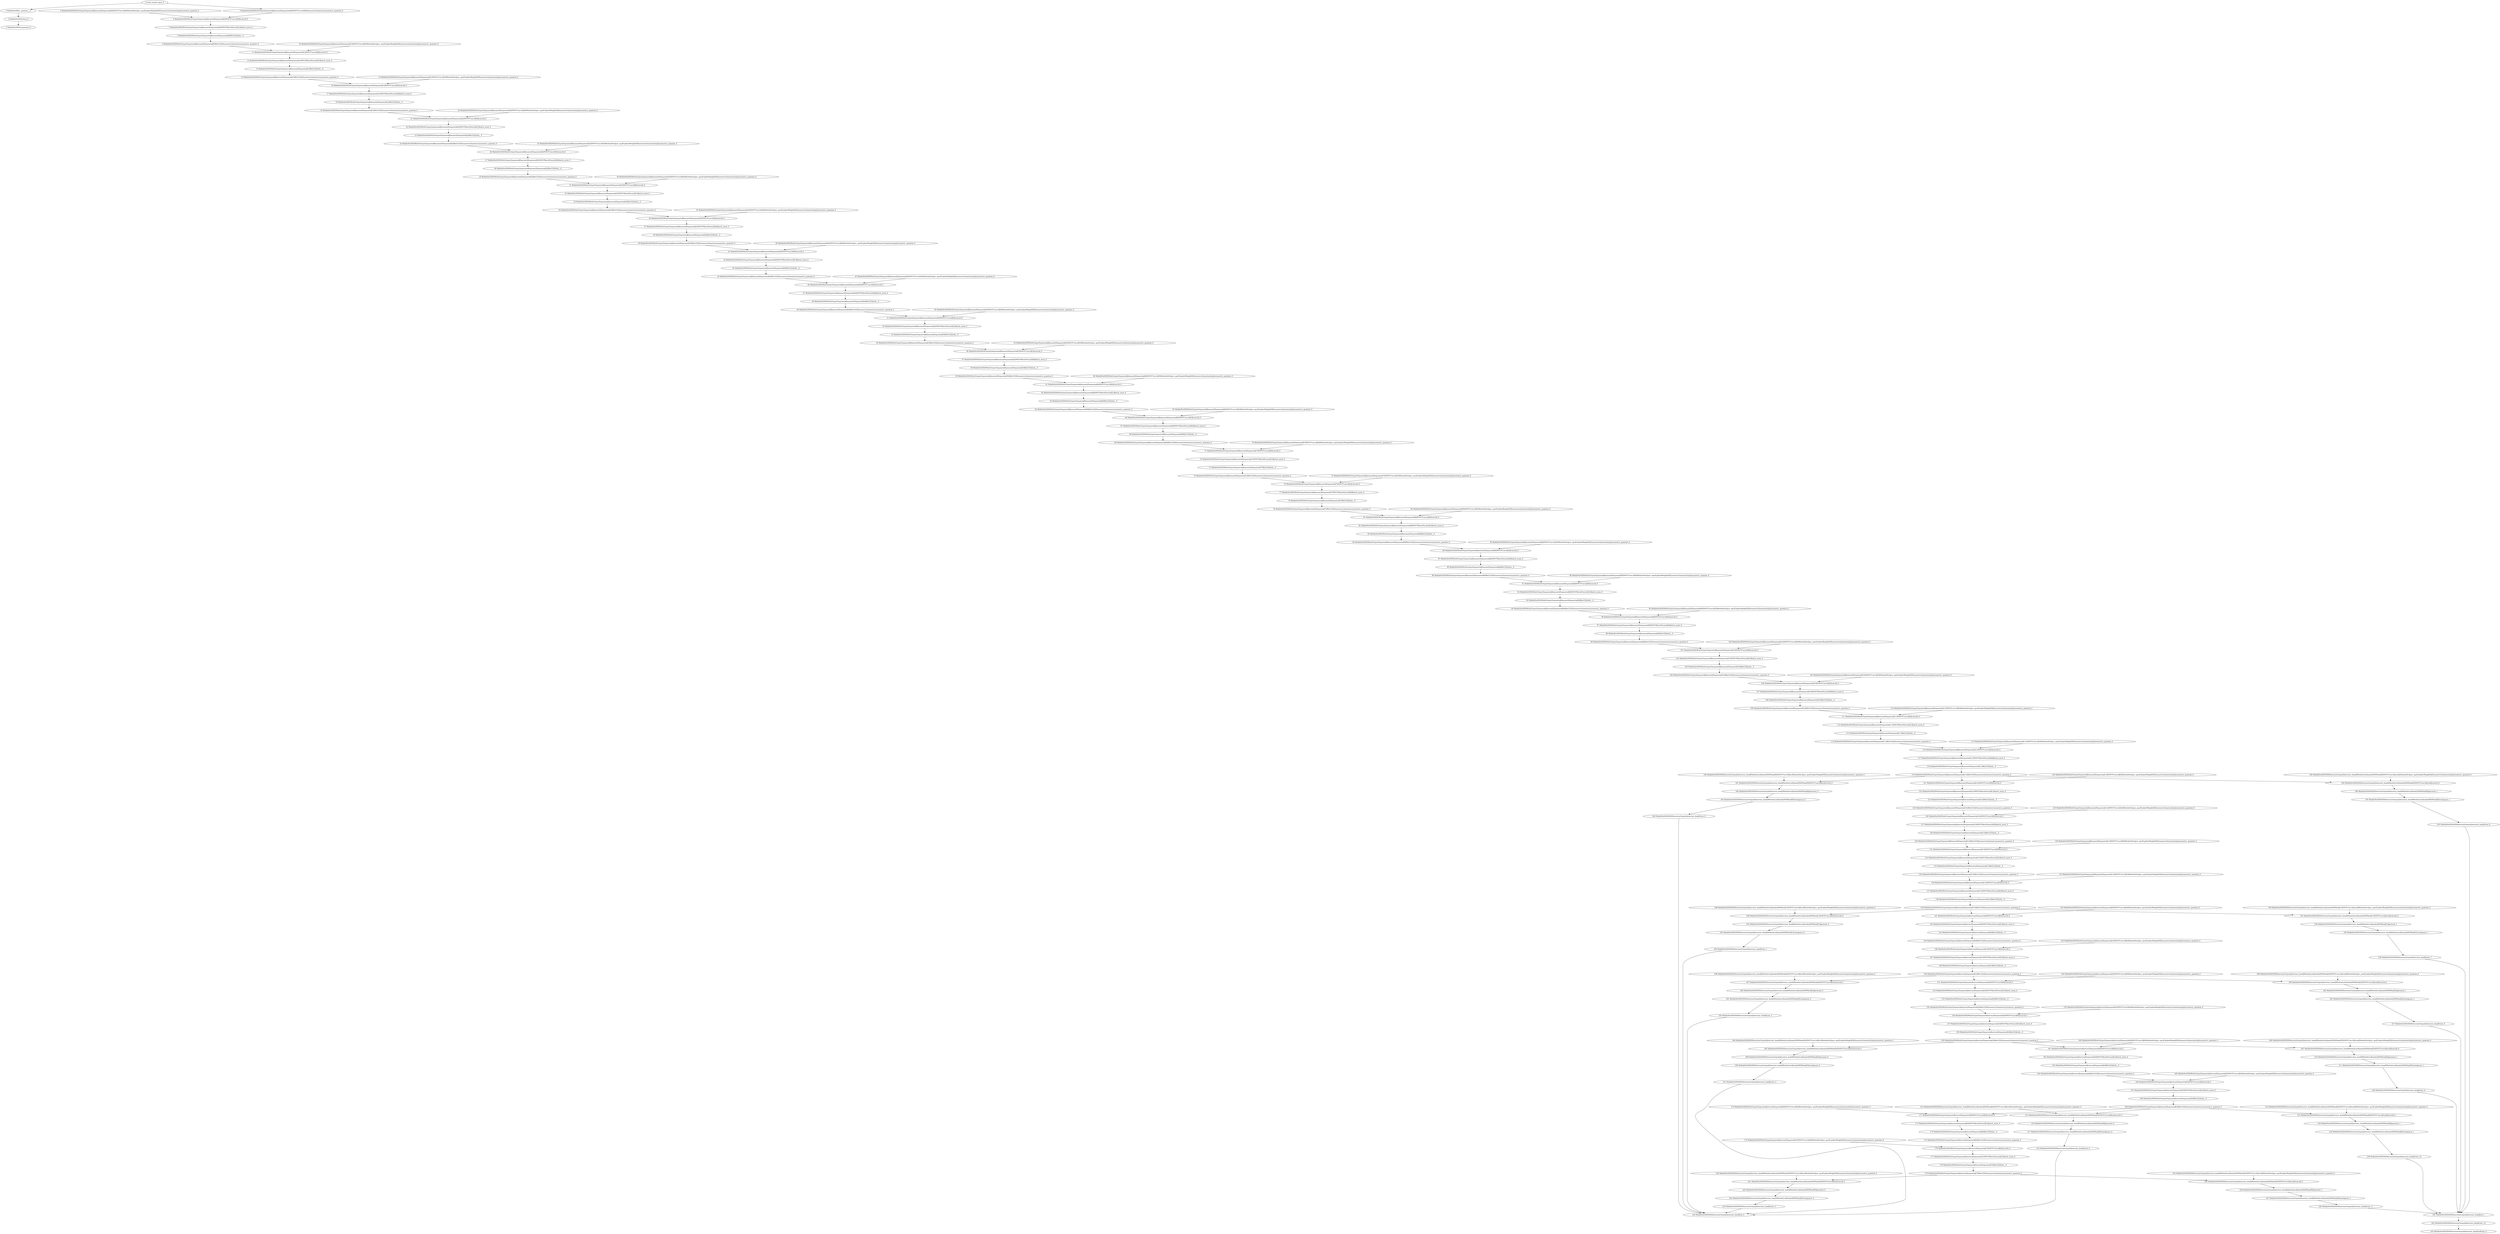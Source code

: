 strict digraph  {
"0 /nncf_model_input_0" [id=0, type=nncf_model_input];
"1 MobileNetSSD/__getitem___0" [id=1, type=__getitem__];
"2 MobileNetSSD/clone_0" [id=2, type=clone];
"3 MobileNetSSD/unsqueeze_0" [id=3, type=unsqueeze];
"4 MobileNetSSD/MultiOutputSequential[basenet]/Sequential[0]/NNCFConv2d[0]/ModuleDict[pre_ops]/UpdateWeight[0]/SymmetricQuantizer[op]/symmetric_quantize_0" [id=4, type=symmetric_quantize];
"5 MobileNetSSD/MultiOutputSequential[basenet]/Sequential[0]/NNCFConv2d[0]/SymmetricQuantizer/symmetric_quantize_0" [id=5, type=symmetric_quantize];
"6 MobileNetSSD/MultiOutputSequential[basenet]/Sequential[0]/NNCFConv2d[0]/conv2d_0" [id=6, type=conv2d];
"7 MobileNetSSD/MultiOutputSequential[basenet]/Sequential[0]/NNCFBatchNorm2d[1]/batch_norm_0" [id=7, type=batch_norm];
"8 MobileNetSSD/MultiOutputSequential[basenet]/Sequential[0]/ReLU[2]/relu__0" [id=8, type=relu_];
"9 MobileNetSSD/MultiOutputSequential[basenet]/Sequential[0]/ReLU[2]/SymmetricQuantizer/symmetric_quantize_0" [id=9, type=symmetric_quantize];
"10 MobileNetSSD/MultiOutputSequential[basenet]/Sequential[1]/NNCFConv2d[0]/ModuleDict[pre_ops]/UpdateWeight[0]/SymmetricQuantizer[op]/symmetric_quantize_0" [id=10, type=symmetric_quantize];
"11 MobileNetSSD/MultiOutputSequential[basenet]/Sequential[1]/NNCFConv2d[0]/conv2d_0" [id=11, type=conv2d];
"12 MobileNetSSD/MultiOutputSequential[basenet]/Sequential[1]/NNCFBatchNorm2d[1]/batch_norm_0" [id=12, type=batch_norm];
"13 MobileNetSSD/MultiOutputSequential[basenet]/Sequential[1]/ReLU[2]/relu__0" [id=13, type=relu_];
"14 MobileNetSSD/MultiOutputSequential[basenet]/Sequential[1]/ReLU[2]/SymmetricQuantizer/symmetric_quantize_0" [id=14, type=symmetric_quantize];
"15 MobileNetSSD/MultiOutputSequential[basenet]/Sequential[1]/NNCFConv2d[3]/ModuleDict[pre_ops]/UpdateWeight[0]/SymmetricQuantizer[op]/symmetric_quantize_0" [id=15, type=symmetric_quantize];
"16 MobileNetSSD/MultiOutputSequential[basenet]/Sequential[1]/NNCFConv2d[3]/conv2d_0" [id=16, type=conv2d];
"17 MobileNetSSD/MultiOutputSequential[basenet]/Sequential[1]/NNCFBatchNorm2d[4]/batch_norm_0" [id=17, type=batch_norm];
"18 MobileNetSSD/MultiOutputSequential[basenet]/Sequential[1]/ReLU[5]/relu__0" [id=18, type=relu_];
"19 MobileNetSSD/MultiOutputSequential[basenet]/Sequential[1]/ReLU[5]/SymmetricQuantizer/symmetric_quantize_0" [id=19, type=symmetric_quantize];
"20 MobileNetSSD/MultiOutputSequential[basenet]/Sequential[2]/NNCFConv2d[0]/ModuleDict[pre_ops]/UpdateWeight[0]/SymmetricQuantizer[op]/symmetric_quantize_0" [id=20, type=symmetric_quantize];
"21 MobileNetSSD/MultiOutputSequential[basenet]/Sequential[2]/NNCFConv2d[0]/conv2d_0" [id=21, type=conv2d];
"22 MobileNetSSD/MultiOutputSequential[basenet]/Sequential[2]/NNCFBatchNorm2d[1]/batch_norm_0" [id=22, type=batch_norm];
"23 MobileNetSSD/MultiOutputSequential[basenet]/Sequential[2]/ReLU[2]/relu__0" [id=23, type=relu_];
"24 MobileNetSSD/MultiOutputSequential[basenet]/Sequential[2]/ReLU[2]/SymmetricQuantizer/symmetric_quantize_0" [id=24, type=symmetric_quantize];
"25 MobileNetSSD/MultiOutputSequential[basenet]/Sequential[2]/NNCFConv2d[3]/ModuleDict[pre_ops]/UpdateWeight[0]/SymmetricQuantizer[op]/symmetric_quantize_0" [id=25, type=symmetric_quantize];
"26 MobileNetSSD/MultiOutputSequential[basenet]/Sequential[2]/NNCFConv2d[3]/conv2d_0" [id=26, type=conv2d];
"27 MobileNetSSD/MultiOutputSequential[basenet]/Sequential[2]/NNCFBatchNorm2d[4]/batch_norm_0" [id=27, type=batch_norm];
"28 MobileNetSSD/MultiOutputSequential[basenet]/Sequential[2]/ReLU[5]/relu__0" [id=28, type=relu_];
"29 MobileNetSSD/MultiOutputSequential[basenet]/Sequential[2]/ReLU[5]/SymmetricQuantizer/symmetric_quantize_0" [id=29, type=symmetric_quantize];
"30 MobileNetSSD/MultiOutputSequential[basenet]/Sequential[3]/NNCFConv2d[0]/ModuleDict[pre_ops]/UpdateWeight[0]/SymmetricQuantizer[op]/symmetric_quantize_0" [id=30, type=symmetric_quantize];
"31 MobileNetSSD/MultiOutputSequential[basenet]/Sequential[3]/NNCFConv2d[0]/conv2d_0" [id=31, type=conv2d];
"32 MobileNetSSD/MultiOutputSequential[basenet]/Sequential[3]/NNCFBatchNorm2d[1]/batch_norm_0" [id=32, type=batch_norm];
"33 MobileNetSSD/MultiOutputSequential[basenet]/Sequential[3]/ReLU[2]/relu__0" [id=33, type=relu_];
"34 MobileNetSSD/MultiOutputSequential[basenet]/Sequential[3]/ReLU[2]/SymmetricQuantizer/symmetric_quantize_0" [id=34, type=symmetric_quantize];
"35 MobileNetSSD/MultiOutputSequential[basenet]/Sequential[3]/NNCFConv2d[3]/ModuleDict[pre_ops]/UpdateWeight[0]/SymmetricQuantizer[op]/symmetric_quantize_0" [id=35, type=symmetric_quantize];
"36 MobileNetSSD/MultiOutputSequential[basenet]/Sequential[3]/NNCFConv2d[3]/conv2d_0" [id=36, type=conv2d];
"37 MobileNetSSD/MultiOutputSequential[basenet]/Sequential[3]/NNCFBatchNorm2d[4]/batch_norm_0" [id=37, type=batch_norm];
"38 MobileNetSSD/MultiOutputSequential[basenet]/Sequential[3]/ReLU[5]/relu__0" [id=38, type=relu_];
"39 MobileNetSSD/MultiOutputSequential[basenet]/Sequential[3]/ReLU[5]/SymmetricQuantizer/symmetric_quantize_0" [id=39, type=symmetric_quantize];
"40 MobileNetSSD/MultiOutputSequential[basenet]/Sequential[4]/NNCFConv2d[0]/ModuleDict[pre_ops]/UpdateWeight[0]/SymmetricQuantizer[op]/symmetric_quantize_0" [id=40, type=symmetric_quantize];
"41 MobileNetSSD/MultiOutputSequential[basenet]/Sequential[4]/NNCFConv2d[0]/conv2d_0" [id=41, type=conv2d];
"42 MobileNetSSD/MultiOutputSequential[basenet]/Sequential[4]/NNCFBatchNorm2d[1]/batch_norm_0" [id=42, type=batch_norm];
"43 MobileNetSSD/MultiOutputSequential[basenet]/Sequential[4]/ReLU[2]/relu__0" [id=43, type=relu_];
"44 MobileNetSSD/MultiOutputSequential[basenet]/Sequential[4]/ReLU[2]/SymmetricQuantizer/symmetric_quantize_0" [id=44, type=symmetric_quantize];
"45 MobileNetSSD/MultiOutputSequential[basenet]/Sequential[4]/NNCFConv2d[3]/ModuleDict[pre_ops]/UpdateWeight[0]/SymmetricQuantizer[op]/symmetric_quantize_0" [id=45, type=symmetric_quantize];
"46 MobileNetSSD/MultiOutputSequential[basenet]/Sequential[4]/NNCFConv2d[3]/conv2d_0" [id=46, type=conv2d];
"47 MobileNetSSD/MultiOutputSequential[basenet]/Sequential[4]/NNCFBatchNorm2d[4]/batch_norm_0" [id=47, type=batch_norm];
"48 MobileNetSSD/MultiOutputSequential[basenet]/Sequential[4]/ReLU[5]/relu__0" [id=48, type=relu_];
"49 MobileNetSSD/MultiOutputSequential[basenet]/Sequential[4]/ReLU[5]/SymmetricQuantizer/symmetric_quantize_0" [id=49, type=symmetric_quantize];
"50 MobileNetSSD/MultiOutputSequential[basenet]/Sequential[5]/NNCFConv2d[0]/ModuleDict[pre_ops]/UpdateWeight[0]/SymmetricQuantizer[op]/symmetric_quantize_0" [id=50, type=symmetric_quantize];
"51 MobileNetSSD/MultiOutputSequential[basenet]/Sequential[5]/NNCFConv2d[0]/conv2d_0" [id=51, type=conv2d];
"52 MobileNetSSD/MultiOutputSequential[basenet]/Sequential[5]/NNCFBatchNorm2d[1]/batch_norm_0" [id=52, type=batch_norm];
"53 MobileNetSSD/MultiOutputSequential[basenet]/Sequential[5]/ReLU[2]/relu__0" [id=53, type=relu_];
"54 MobileNetSSD/MultiOutputSequential[basenet]/Sequential[5]/ReLU[2]/SymmetricQuantizer/symmetric_quantize_0" [id=54, type=symmetric_quantize];
"55 MobileNetSSD/MultiOutputSequential[basenet]/Sequential[5]/NNCFConv2d[3]/ModuleDict[pre_ops]/UpdateWeight[0]/SymmetricQuantizer[op]/symmetric_quantize_0" [id=55, type=symmetric_quantize];
"56 MobileNetSSD/MultiOutputSequential[basenet]/Sequential[5]/NNCFConv2d[3]/conv2d_0" [id=56, type=conv2d];
"57 MobileNetSSD/MultiOutputSequential[basenet]/Sequential[5]/NNCFBatchNorm2d[4]/batch_norm_0" [id=57, type=batch_norm];
"58 MobileNetSSD/MultiOutputSequential[basenet]/Sequential[5]/ReLU[5]/relu__0" [id=58, type=relu_];
"59 MobileNetSSD/MultiOutputSequential[basenet]/Sequential[5]/ReLU[5]/SymmetricQuantizer/symmetric_quantize_0" [id=59, type=symmetric_quantize];
"60 MobileNetSSD/MultiOutputSequential[basenet]/Sequential[6]/NNCFConv2d[0]/ModuleDict[pre_ops]/UpdateWeight[0]/SymmetricQuantizer[op]/symmetric_quantize_0" [id=60, type=symmetric_quantize];
"61 MobileNetSSD/MultiOutputSequential[basenet]/Sequential[6]/NNCFConv2d[0]/conv2d_0" [id=61, type=conv2d];
"62 MobileNetSSD/MultiOutputSequential[basenet]/Sequential[6]/NNCFBatchNorm2d[1]/batch_norm_0" [id=62, type=batch_norm];
"63 MobileNetSSD/MultiOutputSequential[basenet]/Sequential[6]/ReLU[2]/relu__0" [id=63, type=relu_];
"64 MobileNetSSD/MultiOutputSequential[basenet]/Sequential[6]/ReLU[2]/SymmetricQuantizer/symmetric_quantize_0" [id=64, type=symmetric_quantize];
"65 MobileNetSSD/MultiOutputSequential[basenet]/Sequential[6]/NNCFConv2d[3]/ModuleDict[pre_ops]/UpdateWeight[0]/SymmetricQuantizer[op]/symmetric_quantize_0" [id=65, type=symmetric_quantize];
"66 MobileNetSSD/MultiOutputSequential[basenet]/Sequential[6]/NNCFConv2d[3]/conv2d_0" [id=66, type=conv2d];
"67 MobileNetSSD/MultiOutputSequential[basenet]/Sequential[6]/NNCFBatchNorm2d[4]/batch_norm_0" [id=67, type=batch_norm];
"68 MobileNetSSD/MultiOutputSequential[basenet]/Sequential[6]/ReLU[5]/relu__0" [id=68, type=relu_];
"69 MobileNetSSD/MultiOutputSequential[basenet]/Sequential[6]/ReLU[5]/SymmetricQuantizer/symmetric_quantize_0" [id=69, type=symmetric_quantize];
"70 MobileNetSSD/MultiOutputSequential[basenet]/Sequential[7]/NNCFConv2d[0]/ModuleDict[pre_ops]/UpdateWeight[0]/SymmetricQuantizer[op]/symmetric_quantize_0" [id=70, type=symmetric_quantize];
"71 MobileNetSSD/MultiOutputSequential[basenet]/Sequential[7]/NNCFConv2d[0]/conv2d_0" [id=71, type=conv2d];
"72 MobileNetSSD/MultiOutputSequential[basenet]/Sequential[7]/NNCFBatchNorm2d[1]/batch_norm_0" [id=72, type=batch_norm];
"73 MobileNetSSD/MultiOutputSequential[basenet]/Sequential[7]/ReLU[2]/relu__0" [id=73, type=relu_];
"74 MobileNetSSD/MultiOutputSequential[basenet]/Sequential[7]/ReLU[2]/SymmetricQuantizer/symmetric_quantize_0" [id=74, type=symmetric_quantize];
"75 MobileNetSSD/MultiOutputSequential[basenet]/Sequential[7]/NNCFConv2d[3]/ModuleDict[pre_ops]/UpdateWeight[0]/SymmetricQuantizer[op]/symmetric_quantize_0" [id=75, type=symmetric_quantize];
"76 MobileNetSSD/MultiOutputSequential[basenet]/Sequential[7]/NNCFConv2d[3]/conv2d_0" [id=76, type=conv2d];
"77 MobileNetSSD/MultiOutputSequential[basenet]/Sequential[7]/NNCFBatchNorm2d[4]/batch_norm_0" [id=77, type=batch_norm];
"78 MobileNetSSD/MultiOutputSequential[basenet]/Sequential[7]/ReLU[5]/relu__0" [id=78, type=relu_];
"79 MobileNetSSD/MultiOutputSequential[basenet]/Sequential[7]/ReLU[5]/SymmetricQuantizer/symmetric_quantize_0" [id=79, type=symmetric_quantize];
"80 MobileNetSSD/MultiOutputSequential[basenet]/Sequential[8]/NNCFConv2d[0]/ModuleDict[pre_ops]/UpdateWeight[0]/SymmetricQuantizer[op]/symmetric_quantize_0" [id=80, type=symmetric_quantize];
"81 MobileNetSSD/MultiOutputSequential[basenet]/Sequential[8]/NNCFConv2d[0]/conv2d_0" [id=81, type=conv2d];
"82 MobileNetSSD/MultiOutputSequential[basenet]/Sequential[8]/NNCFBatchNorm2d[1]/batch_norm_0" [id=82, type=batch_norm];
"83 MobileNetSSD/MultiOutputSequential[basenet]/Sequential[8]/ReLU[2]/relu__0" [id=83, type=relu_];
"84 MobileNetSSD/MultiOutputSequential[basenet]/Sequential[8]/ReLU[2]/SymmetricQuantizer/symmetric_quantize_0" [id=84, type=symmetric_quantize];
"85 MobileNetSSD/MultiOutputSequential[basenet]/Sequential[8]/NNCFConv2d[3]/ModuleDict[pre_ops]/UpdateWeight[0]/SymmetricQuantizer[op]/symmetric_quantize_0" [id=85, type=symmetric_quantize];
"86 MobileNetSSD/MultiOutputSequential[basenet]/Sequential[8]/NNCFConv2d[3]/conv2d_0" [id=86, type=conv2d];
"87 MobileNetSSD/MultiOutputSequential[basenet]/Sequential[8]/NNCFBatchNorm2d[4]/batch_norm_0" [id=87, type=batch_norm];
"88 MobileNetSSD/MultiOutputSequential[basenet]/Sequential[8]/ReLU[5]/relu__0" [id=88, type=relu_];
"89 MobileNetSSD/MultiOutputSequential[basenet]/Sequential[8]/ReLU[5]/SymmetricQuantizer/symmetric_quantize_0" [id=89, type=symmetric_quantize];
"90 MobileNetSSD/MultiOutputSequential[basenet]/Sequential[9]/NNCFConv2d[0]/ModuleDict[pre_ops]/UpdateWeight[0]/SymmetricQuantizer[op]/symmetric_quantize_0" [id=90, type=symmetric_quantize];
"91 MobileNetSSD/MultiOutputSequential[basenet]/Sequential[9]/NNCFConv2d[0]/conv2d_0" [id=91, type=conv2d];
"92 MobileNetSSD/MultiOutputSequential[basenet]/Sequential[9]/NNCFBatchNorm2d[1]/batch_norm_0" [id=92, type=batch_norm];
"93 MobileNetSSD/MultiOutputSequential[basenet]/Sequential[9]/ReLU[2]/relu__0" [id=93, type=relu_];
"94 MobileNetSSD/MultiOutputSequential[basenet]/Sequential[9]/ReLU[2]/SymmetricQuantizer/symmetric_quantize_0" [id=94, type=symmetric_quantize];
"95 MobileNetSSD/MultiOutputSequential[basenet]/Sequential[9]/NNCFConv2d[3]/ModuleDict[pre_ops]/UpdateWeight[0]/SymmetricQuantizer[op]/symmetric_quantize_0" [id=95, type=symmetric_quantize];
"96 MobileNetSSD/MultiOutputSequential[basenet]/Sequential[9]/NNCFConv2d[3]/conv2d_0" [id=96, type=conv2d];
"97 MobileNetSSD/MultiOutputSequential[basenet]/Sequential[9]/NNCFBatchNorm2d[4]/batch_norm_0" [id=97, type=batch_norm];
"98 MobileNetSSD/MultiOutputSequential[basenet]/Sequential[9]/ReLU[5]/relu__0" [id=98, type=relu_];
"99 MobileNetSSD/MultiOutputSequential[basenet]/Sequential[9]/ReLU[5]/SymmetricQuantizer/symmetric_quantize_0" [id=99, type=symmetric_quantize];
"100 MobileNetSSD/MultiOutputSequential[basenet]/Sequential[10]/NNCFConv2d[0]/ModuleDict[pre_ops]/UpdateWeight[0]/SymmetricQuantizer[op]/symmetric_quantize_0" [id=100, type=symmetric_quantize];
"101 MobileNetSSD/MultiOutputSequential[basenet]/Sequential[10]/NNCFConv2d[0]/conv2d_0" [id=101, type=conv2d];
"102 MobileNetSSD/MultiOutputSequential[basenet]/Sequential[10]/NNCFBatchNorm2d[1]/batch_norm_0" [id=102, type=batch_norm];
"103 MobileNetSSD/MultiOutputSequential[basenet]/Sequential[10]/ReLU[2]/relu__0" [id=103, type=relu_];
"104 MobileNetSSD/MultiOutputSequential[basenet]/Sequential[10]/ReLU[2]/SymmetricQuantizer/symmetric_quantize_0" [id=104, type=symmetric_quantize];
"105 MobileNetSSD/MultiOutputSequential[basenet]/Sequential[10]/NNCFConv2d[3]/ModuleDict[pre_ops]/UpdateWeight[0]/SymmetricQuantizer[op]/symmetric_quantize_0" [id=105, type=symmetric_quantize];
"106 MobileNetSSD/MultiOutputSequential[basenet]/Sequential[10]/NNCFConv2d[3]/conv2d_0" [id=106, type=conv2d];
"107 MobileNetSSD/MultiOutputSequential[basenet]/Sequential[10]/NNCFBatchNorm2d[4]/batch_norm_0" [id=107, type=batch_norm];
"108 MobileNetSSD/MultiOutputSequential[basenet]/Sequential[10]/ReLU[5]/relu__0" [id=108, type=relu_];
"109 MobileNetSSD/MultiOutputSequential[basenet]/Sequential[10]/ReLU[5]/SymmetricQuantizer/symmetric_quantize_0" [id=109, type=symmetric_quantize];
"110 MobileNetSSD/MultiOutputSequential[basenet]/Sequential[11]/NNCFConv2d[0]/ModuleDict[pre_ops]/UpdateWeight[0]/SymmetricQuantizer[op]/symmetric_quantize_0" [id=110, type=symmetric_quantize];
"111 MobileNetSSD/MultiOutputSequential[basenet]/Sequential[11]/NNCFConv2d[0]/conv2d_0" [id=111, type=conv2d];
"112 MobileNetSSD/MultiOutputSequential[basenet]/Sequential[11]/NNCFBatchNorm2d[1]/batch_norm_0" [id=112, type=batch_norm];
"113 MobileNetSSD/MultiOutputSequential[basenet]/Sequential[11]/ReLU[2]/relu__0" [id=113, type=relu_];
"114 MobileNetSSD/MultiOutputSequential[basenet]/Sequential[11]/ReLU[2]/SymmetricQuantizer/symmetric_quantize_0" [id=114, type=symmetric_quantize];
"115 MobileNetSSD/MultiOutputSequential[basenet]/Sequential[11]/NNCFConv2d[3]/ModuleDict[pre_ops]/UpdateWeight[0]/SymmetricQuantizer[op]/symmetric_quantize_0" [id=115, type=symmetric_quantize];
"116 MobileNetSSD/MultiOutputSequential[basenet]/Sequential[11]/NNCFConv2d[3]/conv2d_0" [id=116, type=conv2d];
"117 MobileNetSSD/MultiOutputSequential[basenet]/Sequential[11]/NNCFBatchNorm2d[4]/batch_norm_0" [id=117, type=batch_norm];
"118 MobileNetSSD/MultiOutputSequential[basenet]/Sequential[11]/ReLU[5]/relu__0" [id=118, type=relu_];
"119 MobileNetSSD/MultiOutputSequential[basenet]/Sequential[11]/ReLU[5]/SymmetricQuantizer/symmetric_quantize_0" [id=119, type=symmetric_quantize];
"120 MobileNetSSD/MultiOutputSequential[basenet]/Sequential[12]/NNCFConv2d[0]/ModuleDict[pre_ops]/UpdateWeight[0]/SymmetricQuantizer[op]/symmetric_quantize_0" [id=120, type=symmetric_quantize];
"121 MobileNetSSD/MultiOutputSequential[basenet]/Sequential[12]/NNCFConv2d[0]/conv2d_0" [id=121, type=conv2d];
"122 MobileNetSSD/MultiOutputSequential[basenet]/Sequential[12]/NNCFBatchNorm2d[1]/batch_norm_0" [id=122, type=batch_norm];
"123 MobileNetSSD/MultiOutputSequential[basenet]/Sequential[12]/ReLU[2]/relu__0" [id=123, type=relu_];
"124 MobileNetSSD/MultiOutputSequential[basenet]/Sequential[12]/ReLU[2]/SymmetricQuantizer/symmetric_quantize_0" [id=124, type=symmetric_quantize];
"125 MobileNetSSD/MultiOutputSequential[basenet]/Sequential[12]/NNCFConv2d[3]/ModuleDict[pre_ops]/UpdateWeight[0]/SymmetricQuantizer[op]/symmetric_quantize_0" [id=125, type=symmetric_quantize];
"126 MobileNetSSD/MultiOutputSequential[basenet]/Sequential[12]/NNCFConv2d[3]/conv2d_0" [id=126, type=conv2d];
"127 MobileNetSSD/MultiOutputSequential[basenet]/Sequential[12]/NNCFBatchNorm2d[4]/batch_norm_0" [id=127, type=batch_norm];
"128 MobileNetSSD/MultiOutputSequential[basenet]/Sequential[12]/ReLU[5]/relu__0" [id=128, type=relu_];
"129 MobileNetSSD/MultiOutputSequential[basenet]/Sequential[12]/ReLU[5]/SymmetricQuantizer/symmetric_quantize_0" [id=129, type=symmetric_quantize];
"130 MobileNetSSD/MultiOutputSequential[basenet]/Sequential[13]/NNCFConv2d[0]/ModuleDict[pre_ops]/UpdateWeight[0]/SymmetricQuantizer[op]/symmetric_quantize_0" [id=130, type=symmetric_quantize];
"131 MobileNetSSD/MultiOutputSequential[basenet]/Sequential[13]/NNCFConv2d[0]/conv2d_0" [id=131, type=conv2d];
"132 MobileNetSSD/MultiOutputSequential[basenet]/Sequential[13]/NNCFBatchNorm2d[1]/batch_norm_0" [id=132, type=batch_norm];
"133 MobileNetSSD/MultiOutputSequential[basenet]/Sequential[13]/ReLU[2]/relu__0" [id=133, type=relu_];
"134 MobileNetSSD/MultiOutputSequential[basenet]/Sequential[13]/ReLU[2]/SymmetricQuantizer/symmetric_quantize_0" [id=134, type=symmetric_quantize];
"135 MobileNetSSD/MultiOutputSequential[basenet]/Sequential[13]/NNCFConv2d[3]/ModuleDict[pre_ops]/UpdateWeight[0]/SymmetricQuantizer[op]/symmetric_quantize_0" [id=135, type=symmetric_quantize];
"136 MobileNetSSD/MultiOutputSequential[basenet]/Sequential[13]/NNCFConv2d[3]/conv2d_0" [id=136, type=conv2d];
"137 MobileNetSSD/MultiOutputSequential[basenet]/Sequential[13]/NNCFBatchNorm2d[4]/batch_norm_0" [id=137, type=batch_norm];
"138 MobileNetSSD/MultiOutputSequential[basenet]/Sequential[13]/ReLU[5]/relu__0" [id=138, type=relu_];
"139 MobileNetSSD/MultiOutputSequential[basenet]/Sequential[13]/ReLU[5]/SymmetricQuantizer/symmetric_quantize_0" [id=139, type=symmetric_quantize];
"140 MobileNetSSD/MultiOutputSequential[extras]/Sequential[0]/NNCFConv2d[0]/ModuleDict[pre_ops]/UpdateWeight[0]/SymmetricQuantizer[op]/symmetric_quantize_0" [id=140, type=symmetric_quantize];
"141 MobileNetSSD/MultiOutputSequential[extras]/Sequential[0]/NNCFConv2d[0]/conv2d_0" [id=141, type=conv2d];
"142 MobileNetSSD/MultiOutputSequential[extras]/Sequential[0]/NNCFBatchNorm2d[1]/batch_norm_0" [id=142, type=batch_norm];
"143 MobileNetSSD/MultiOutputSequential[extras]/Sequential[0]/ReLU[2]/relu__0" [id=143, type=relu_];
"144 MobileNetSSD/MultiOutputSequential[extras]/Sequential[0]/ReLU[2]/SymmetricQuantizer/symmetric_quantize_0" [id=144, type=symmetric_quantize];
"145 MobileNetSSD/MultiOutputSequential[extras]/Sequential[1]/NNCFConv2d[0]/ModuleDict[pre_ops]/UpdateWeight[0]/SymmetricQuantizer[op]/symmetric_quantize_0" [id=145, type=symmetric_quantize];
"146 MobileNetSSD/MultiOutputSequential[extras]/Sequential[1]/NNCFConv2d[0]/conv2d_0" [id=146, type=conv2d];
"147 MobileNetSSD/MultiOutputSequential[extras]/Sequential[1]/NNCFBatchNorm2d[1]/batch_norm_0" [id=147, type=batch_norm];
"148 MobileNetSSD/MultiOutputSequential[extras]/Sequential[1]/ReLU[2]/relu__0" [id=148, type=relu_];
"149 MobileNetSSD/MultiOutputSequential[extras]/Sequential[1]/ReLU[2]/SymmetricQuantizer/symmetric_quantize_0" [id=149, type=symmetric_quantize];
"150 MobileNetSSD/MultiOutputSequential[extras]/Sequential[2]/NNCFConv2d[0]/ModuleDict[pre_ops]/UpdateWeight[0]/SymmetricQuantizer[op]/symmetric_quantize_0" [id=150, type=symmetric_quantize];
"151 MobileNetSSD/MultiOutputSequential[extras]/Sequential[2]/NNCFConv2d[0]/conv2d_0" [id=151, type=conv2d];
"152 MobileNetSSD/MultiOutputSequential[extras]/Sequential[2]/NNCFBatchNorm2d[1]/batch_norm_0" [id=152, type=batch_norm];
"153 MobileNetSSD/MultiOutputSequential[extras]/Sequential[2]/ReLU[2]/relu__0" [id=153, type=relu_];
"154 MobileNetSSD/MultiOutputSequential[extras]/Sequential[2]/ReLU[2]/SymmetricQuantizer/symmetric_quantize_0" [id=154, type=symmetric_quantize];
"155 MobileNetSSD/MultiOutputSequential[extras]/Sequential[3]/NNCFConv2d[0]/ModuleDict[pre_ops]/UpdateWeight[0]/SymmetricQuantizer[op]/symmetric_quantize_0" [id=155, type=symmetric_quantize];
"156 MobileNetSSD/MultiOutputSequential[extras]/Sequential[3]/NNCFConv2d[0]/conv2d_0" [id=156, type=conv2d];
"157 MobileNetSSD/MultiOutputSequential[extras]/Sequential[3]/NNCFBatchNorm2d[1]/batch_norm_0" [id=157, type=batch_norm];
"158 MobileNetSSD/MultiOutputSequential[extras]/Sequential[3]/ReLU[2]/relu__0" [id=158, type=relu_];
"159 MobileNetSSD/MultiOutputSequential[extras]/Sequential[3]/ReLU[2]/SymmetricQuantizer/symmetric_quantize_0" [id=159, type=symmetric_quantize];
"160 MobileNetSSD/MultiOutputSequential[extras]/Sequential[4]/NNCFConv2d[0]/ModuleDict[pre_ops]/UpdateWeight[0]/SymmetricQuantizer[op]/symmetric_quantize_0" [id=160, type=symmetric_quantize];
"161 MobileNetSSD/MultiOutputSequential[extras]/Sequential[4]/NNCFConv2d[0]/conv2d_0" [id=161, type=conv2d];
"162 MobileNetSSD/MultiOutputSequential[extras]/Sequential[4]/NNCFBatchNorm2d[1]/batch_norm_0" [id=162, type=batch_norm];
"163 MobileNetSSD/MultiOutputSequential[extras]/Sequential[4]/ReLU[2]/relu__0" [id=163, type=relu_];
"164 MobileNetSSD/MultiOutputSequential[extras]/Sequential[4]/ReLU[2]/SymmetricQuantizer/symmetric_quantize_0" [id=164, type=symmetric_quantize];
"165 MobileNetSSD/MultiOutputSequential[extras]/Sequential[5]/NNCFConv2d[0]/ModuleDict[pre_ops]/UpdateWeight[0]/SymmetricQuantizer[op]/symmetric_quantize_0" [id=165, type=symmetric_quantize];
"166 MobileNetSSD/MultiOutputSequential[extras]/Sequential[5]/NNCFConv2d[0]/conv2d_0" [id=166, type=conv2d];
"167 MobileNetSSD/MultiOutputSequential[extras]/Sequential[5]/NNCFBatchNorm2d[1]/batch_norm_0" [id=167, type=batch_norm];
"168 MobileNetSSD/MultiOutputSequential[extras]/Sequential[5]/ReLU[2]/relu__0" [id=168, type=relu_];
"169 MobileNetSSD/MultiOutputSequential[extras]/Sequential[5]/ReLU[2]/SymmetricQuantizer/symmetric_quantize_0" [id=169, type=symmetric_quantize];
"170 MobileNetSSD/MultiOutputSequential[extras]/Sequential[6]/NNCFConv2d[0]/ModuleDict[pre_ops]/UpdateWeight[0]/SymmetricQuantizer[op]/symmetric_quantize_0" [id=170, type=symmetric_quantize];
"171 MobileNetSSD/MultiOutputSequential[extras]/Sequential[6]/NNCFConv2d[0]/conv2d_0" [id=171, type=conv2d];
"172 MobileNetSSD/MultiOutputSequential[extras]/Sequential[6]/NNCFBatchNorm2d[1]/batch_norm_0" [id=172, type=batch_norm];
"173 MobileNetSSD/MultiOutputSequential[extras]/Sequential[6]/ReLU[2]/relu__0" [id=173, type=relu_];
"174 MobileNetSSD/MultiOutputSequential[extras]/Sequential[6]/ReLU[2]/SymmetricQuantizer/symmetric_quantize_0" [id=174, type=symmetric_quantize];
"175 MobileNetSSD/MultiOutputSequential[extras]/Sequential[7]/NNCFConv2d[0]/ModuleDict[pre_ops]/UpdateWeight[0]/SymmetricQuantizer[op]/symmetric_quantize_0" [id=175, type=symmetric_quantize];
"176 MobileNetSSD/MultiOutputSequential[extras]/Sequential[7]/NNCFConv2d[0]/conv2d_0" [id=176, type=conv2d];
"177 MobileNetSSD/MultiOutputSequential[extras]/Sequential[7]/NNCFBatchNorm2d[1]/batch_norm_0" [id=177, type=batch_norm];
"178 MobileNetSSD/MultiOutputSequential[extras]/Sequential[7]/ReLU[2]/relu__0" [id=178, type=relu_];
"179 MobileNetSSD/MultiOutputSequential[extras]/Sequential[7]/ReLU[2]/SymmetricQuantizer/symmetric_quantize_0" [id=179, type=symmetric_quantize];
"180 MobileNetSSD/SSDDetectionOutput[detection_head]/ModuleList[heads]/SSDHead[0]/NNCFConv2d[loc]/ModuleDict[pre_ops]/UpdateWeight[0]/SymmetricQuantizer[op]/symmetric_quantize_0" [id=180, type=symmetric_quantize];
"181 MobileNetSSD/SSDDetectionOutput[detection_head]/ModuleList[heads]/SSDHead[0]/NNCFConv2d[loc]/conv2d_0" [id=181, type=conv2d];
"182 MobileNetSSD/SSDDetectionOutput[detection_head]/ModuleList[heads]/SSDHead[0]/NNCFConv2d[conf]/ModuleDict[pre_ops]/UpdateWeight[0]/SymmetricQuantizer[op]/symmetric_quantize_0" [id=182, type=symmetric_quantize];
"183 MobileNetSSD/SSDDetectionOutput[detection_head]/ModuleList[heads]/SSDHead[0]/NNCFConv2d[conf]/conv2d_0" [id=183, type=conv2d];
"184 MobileNetSSD/SSDDetectionOutput[detection_head]/ModuleList[heads]/SSDHead[0]/permute_0" [id=184, type=permute];
"185 MobileNetSSD/SSDDetectionOutput[detection_head]/ModuleList[heads]/SSDHead[0]/contiguous_0" [id=185, type=contiguous];
"186 MobileNetSSD/SSDDetectionOutput[detection_head]/ModuleList[heads]/SSDHead[0]/permute_1" [id=186, type=permute];
"187 MobileNetSSD/SSDDetectionOutput[detection_head]/ModuleList[heads]/SSDHead[0]/contiguous_1" [id=187, type=contiguous];
"188 MobileNetSSD/SSDDetectionOutput[detection_head]/ModuleList[heads]/SSDHead[1]/NNCFConv2d[loc]/ModuleDict[pre_ops]/UpdateWeight[0]/SymmetricQuantizer[op]/symmetric_quantize_0" [id=188, type=symmetric_quantize];
"189 MobileNetSSD/SSDDetectionOutput[detection_head]/ModuleList[heads]/SSDHead[1]/NNCFConv2d[loc]/conv2d_0" [id=189, type=conv2d];
"190 MobileNetSSD/SSDDetectionOutput[detection_head]/ModuleList[heads]/SSDHead[1]/NNCFConv2d[conf]/ModuleDict[pre_ops]/UpdateWeight[0]/SymmetricQuantizer[op]/symmetric_quantize_0" [id=190, type=symmetric_quantize];
"191 MobileNetSSD/SSDDetectionOutput[detection_head]/ModuleList[heads]/SSDHead[1]/NNCFConv2d[conf]/conv2d_0" [id=191, type=conv2d];
"192 MobileNetSSD/SSDDetectionOutput[detection_head]/ModuleList[heads]/SSDHead[1]/permute_0" [id=192, type=permute];
"193 MobileNetSSD/SSDDetectionOutput[detection_head]/ModuleList[heads]/SSDHead[1]/contiguous_0" [id=193, type=contiguous];
"194 MobileNetSSD/SSDDetectionOutput[detection_head]/ModuleList[heads]/SSDHead[1]/permute_1" [id=194, type=permute];
"195 MobileNetSSD/SSDDetectionOutput[detection_head]/ModuleList[heads]/SSDHead[1]/contiguous_1" [id=195, type=contiguous];
"196 MobileNetSSD/SSDDetectionOutput[detection_head]/ModuleList[heads]/SSDHead[2]/NNCFConv2d[loc]/ModuleDict[pre_ops]/UpdateWeight[0]/SymmetricQuantizer[op]/symmetric_quantize_0" [id=196, type=symmetric_quantize];
"197 MobileNetSSD/SSDDetectionOutput[detection_head]/ModuleList[heads]/SSDHead[2]/NNCFConv2d[loc]/conv2d_0" [id=197, type=conv2d];
"198 MobileNetSSD/SSDDetectionOutput[detection_head]/ModuleList[heads]/SSDHead[2]/NNCFConv2d[conf]/ModuleDict[pre_ops]/UpdateWeight[0]/SymmetricQuantizer[op]/symmetric_quantize_0" [id=198, type=symmetric_quantize];
"199 MobileNetSSD/SSDDetectionOutput[detection_head]/ModuleList[heads]/SSDHead[2]/NNCFConv2d[conf]/conv2d_0" [id=199, type=conv2d];
"200 MobileNetSSD/SSDDetectionOutput[detection_head]/ModuleList[heads]/SSDHead[2]/permute_0" [id=200, type=permute];
"201 MobileNetSSD/SSDDetectionOutput[detection_head]/ModuleList[heads]/SSDHead[2]/contiguous_0" [id=201, type=contiguous];
"202 MobileNetSSD/SSDDetectionOutput[detection_head]/ModuleList[heads]/SSDHead[2]/permute_1" [id=202, type=permute];
"203 MobileNetSSD/SSDDetectionOutput[detection_head]/ModuleList[heads]/SSDHead[2]/contiguous_1" [id=203, type=contiguous];
"204 MobileNetSSD/SSDDetectionOutput[detection_head]/ModuleList[heads]/SSDHead[3]/NNCFConv2d[loc]/ModuleDict[pre_ops]/UpdateWeight[0]/SymmetricQuantizer[op]/symmetric_quantize_0" [id=204, type=symmetric_quantize];
"205 MobileNetSSD/SSDDetectionOutput[detection_head]/ModuleList[heads]/SSDHead[3]/NNCFConv2d[loc]/conv2d_0" [id=205, type=conv2d];
"206 MobileNetSSD/SSDDetectionOutput[detection_head]/ModuleList[heads]/SSDHead[3]/NNCFConv2d[conf]/ModuleDict[pre_ops]/UpdateWeight[0]/SymmetricQuantizer[op]/symmetric_quantize_0" [id=206, type=symmetric_quantize];
"207 MobileNetSSD/SSDDetectionOutput[detection_head]/ModuleList[heads]/SSDHead[3]/NNCFConv2d[conf]/conv2d_0" [id=207, type=conv2d];
"208 MobileNetSSD/SSDDetectionOutput[detection_head]/ModuleList[heads]/SSDHead[3]/permute_0" [id=208, type=permute];
"209 MobileNetSSD/SSDDetectionOutput[detection_head]/ModuleList[heads]/SSDHead[3]/contiguous_0" [id=209, type=contiguous];
"210 MobileNetSSD/SSDDetectionOutput[detection_head]/ModuleList[heads]/SSDHead[3]/permute_1" [id=210, type=permute];
"211 MobileNetSSD/SSDDetectionOutput[detection_head]/ModuleList[heads]/SSDHead[3]/contiguous_1" [id=211, type=contiguous];
"212 MobileNetSSD/SSDDetectionOutput[detection_head]/ModuleList[heads]/SSDHead[4]/NNCFConv2d[loc]/ModuleDict[pre_ops]/UpdateWeight[0]/SymmetricQuantizer[op]/symmetric_quantize_0" [id=212, type=symmetric_quantize];
"213 MobileNetSSD/SSDDetectionOutput[detection_head]/ModuleList[heads]/SSDHead[4]/NNCFConv2d[loc]/conv2d_0" [id=213, type=conv2d];
"214 MobileNetSSD/SSDDetectionOutput[detection_head]/ModuleList[heads]/SSDHead[4]/NNCFConv2d[conf]/ModuleDict[pre_ops]/UpdateWeight[0]/SymmetricQuantizer[op]/symmetric_quantize_0" [id=214, type=symmetric_quantize];
"215 MobileNetSSD/SSDDetectionOutput[detection_head]/ModuleList[heads]/SSDHead[4]/NNCFConv2d[conf]/conv2d_0" [id=215, type=conv2d];
"216 MobileNetSSD/SSDDetectionOutput[detection_head]/ModuleList[heads]/SSDHead[4]/permute_0" [id=216, type=permute];
"217 MobileNetSSD/SSDDetectionOutput[detection_head]/ModuleList[heads]/SSDHead[4]/contiguous_0" [id=217, type=contiguous];
"218 MobileNetSSD/SSDDetectionOutput[detection_head]/ModuleList[heads]/SSDHead[4]/permute_1" [id=218, type=permute];
"219 MobileNetSSD/SSDDetectionOutput[detection_head]/ModuleList[heads]/SSDHead[4]/contiguous_1" [id=219, type=contiguous];
"220 MobileNetSSD/SSDDetectionOutput[detection_head]/ModuleList[heads]/SSDHead[5]/NNCFConv2d[loc]/ModuleDict[pre_ops]/UpdateWeight[0]/SymmetricQuantizer[op]/symmetric_quantize_0" [id=220, type=symmetric_quantize];
"221 MobileNetSSD/SSDDetectionOutput[detection_head]/ModuleList[heads]/SSDHead[5]/NNCFConv2d[loc]/conv2d_0" [id=221, type=conv2d];
"222 MobileNetSSD/SSDDetectionOutput[detection_head]/ModuleList[heads]/SSDHead[5]/NNCFConv2d[conf]/ModuleDict[pre_ops]/UpdateWeight[0]/SymmetricQuantizer[op]/symmetric_quantize_0" [id=222, type=symmetric_quantize];
"223 MobileNetSSD/SSDDetectionOutput[detection_head]/ModuleList[heads]/SSDHead[5]/NNCFConv2d[conf]/conv2d_0" [id=223, type=conv2d];
"224 MobileNetSSD/SSDDetectionOutput[detection_head]/ModuleList[heads]/SSDHead[5]/permute_0" [id=224, type=permute];
"225 MobileNetSSD/SSDDetectionOutput[detection_head]/ModuleList[heads]/SSDHead[5]/contiguous_0" [id=225, type=contiguous];
"226 MobileNetSSD/SSDDetectionOutput[detection_head]/ModuleList[heads]/SSDHead[5]/permute_1" [id=226, type=permute];
"227 MobileNetSSD/SSDDetectionOutput[detection_head]/ModuleList[heads]/SSDHead[5]/contiguous_1" [id=227, type=contiguous];
"228 MobileNetSSD/SSDDetectionOutput[detection_head]/view_0" [id=228, type=view];
"229 MobileNetSSD/SSDDetectionOutput[detection_head]/view_1" [id=229, type=view];
"230 MobileNetSSD/SSDDetectionOutput[detection_head]/view_2" [id=230, type=view];
"231 MobileNetSSD/SSDDetectionOutput[detection_head]/view_3" [id=231, type=view];
"232 MobileNetSSD/SSDDetectionOutput[detection_head]/view_4" [id=232, type=view];
"233 MobileNetSSD/SSDDetectionOutput[detection_head]/view_5" [id=233, type=view];
"234 MobileNetSSD/SSDDetectionOutput[detection_head]/cat_0" [id=234, type=cat];
"235 MobileNetSSD/SSDDetectionOutput[detection_head]/view_6" [id=235, type=view];
"236 MobileNetSSD/SSDDetectionOutput[detection_head]/view_7" [id=236, type=view];
"237 MobileNetSSD/SSDDetectionOutput[detection_head]/view_8" [id=237, type=view];
"238 MobileNetSSD/SSDDetectionOutput[detection_head]/view_9" [id=238, type=view];
"239 MobileNetSSD/SSDDetectionOutput[detection_head]/view_10" [id=239, type=view];
"240 MobileNetSSD/SSDDetectionOutput[detection_head]/view_11" [id=240, type=view];
"241 MobileNetSSD/SSDDetectionOutput[detection_head]/cat_1" [id=241, type=cat];
"242 MobileNetSSD/SSDDetectionOutput[detection_head]/view_12" [id=242, type=view];
"243 MobileNetSSD/SSDDetectionOutput[detection_head]/softmax_0" [id=243, type=softmax];
"0 /nncf_model_input_0" -> "1 MobileNetSSD/__getitem___0";
"0 /nncf_model_input_0" -> "5 MobileNetSSD/MultiOutputSequential[basenet]/Sequential[0]/NNCFConv2d[0]/SymmetricQuantizer/symmetric_quantize_0";
"1 MobileNetSSD/__getitem___0" -> "2 MobileNetSSD/clone_0";
"2 MobileNetSSD/clone_0" -> "3 MobileNetSSD/unsqueeze_0";
"4 MobileNetSSD/MultiOutputSequential[basenet]/Sequential[0]/NNCFConv2d[0]/ModuleDict[pre_ops]/UpdateWeight[0]/SymmetricQuantizer[op]/symmetric_quantize_0" -> "6 MobileNetSSD/MultiOutputSequential[basenet]/Sequential[0]/NNCFConv2d[0]/conv2d_0";
"5 MobileNetSSD/MultiOutputSequential[basenet]/Sequential[0]/NNCFConv2d[0]/SymmetricQuantizer/symmetric_quantize_0" -> "6 MobileNetSSD/MultiOutputSequential[basenet]/Sequential[0]/NNCFConv2d[0]/conv2d_0";
"6 MobileNetSSD/MultiOutputSequential[basenet]/Sequential[0]/NNCFConv2d[0]/conv2d_0" -> "7 MobileNetSSD/MultiOutputSequential[basenet]/Sequential[0]/NNCFBatchNorm2d[1]/batch_norm_0";
"7 MobileNetSSD/MultiOutputSequential[basenet]/Sequential[0]/NNCFBatchNorm2d[1]/batch_norm_0" -> "8 MobileNetSSD/MultiOutputSequential[basenet]/Sequential[0]/ReLU[2]/relu__0";
"8 MobileNetSSD/MultiOutputSequential[basenet]/Sequential[0]/ReLU[2]/relu__0" -> "9 MobileNetSSD/MultiOutputSequential[basenet]/Sequential[0]/ReLU[2]/SymmetricQuantizer/symmetric_quantize_0";
"9 MobileNetSSD/MultiOutputSequential[basenet]/Sequential[0]/ReLU[2]/SymmetricQuantizer/symmetric_quantize_0" -> "11 MobileNetSSD/MultiOutputSequential[basenet]/Sequential[1]/NNCFConv2d[0]/conv2d_0";
"10 MobileNetSSD/MultiOutputSequential[basenet]/Sequential[1]/NNCFConv2d[0]/ModuleDict[pre_ops]/UpdateWeight[0]/SymmetricQuantizer[op]/symmetric_quantize_0" -> "11 MobileNetSSD/MultiOutputSequential[basenet]/Sequential[1]/NNCFConv2d[0]/conv2d_0";
"11 MobileNetSSD/MultiOutputSequential[basenet]/Sequential[1]/NNCFConv2d[0]/conv2d_0" -> "12 MobileNetSSD/MultiOutputSequential[basenet]/Sequential[1]/NNCFBatchNorm2d[1]/batch_norm_0";
"12 MobileNetSSD/MultiOutputSequential[basenet]/Sequential[1]/NNCFBatchNorm2d[1]/batch_norm_0" -> "13 MobileNetSSD/MultiOutputSequential[basenet]/Sequential[1]/ReLU[2]/relu__0";
"13 MobileNetSSD/MultiOutputSequential[basenet]/Sequential[1]/ReLU[2]/relu__0" -> "14 MobileNetSSD/MultiOutputSequential[basenet]/Sequential[1]/ReLU[2]/SymmetricQuantizer/symmetric_quantize_0";
"14 MobileNetSSD/MultiOutputSequential[basenet]/Sequential[1]/ReLU[2]/SymmetricQuantizer/symmetric_quantize_0" -> "16 MobileNetSSD/MultiOutputSequential[basenet]/Sequential[1]/NNCFConv2d[3]/conv2d_0";
"15 MobileNetSSD/MultiOutputSequential[basenet]/Sequential[1]/NNCFConv2d[3]/ModuleDict[pre_ops]/UpdateWeight[0]/SymmetricQuantizer[op]/symmetric_quantize_0" -> "16 MobileNetSSD/MultiOutputSequential[basenet]/Sequential[1]/NNCFConv2d[3]/conv2d_0";
"16 MobileNetSSD/MultiOutputSequential[basenet]/Sequential[1]/NNCFConv2d[3]/conv2d_0" -> "17 MobileNetSSD/MultiOutputSequential[basenet]/Sequential[1]/NNCFBatchNorm2d[4]/batch_norm_0";
"17 MobileNetSSD/MultiOutputSequential[basenet]/Sequential[1]/NNCFBatchNorm2d[4]/batch_norm_0" -> "18 MobileNetSSD/MultiOutputSequential[basenet]/Sequential[1]/ReLU[5]/relu__0";
"18 MobileNetSSD/MultiOutputSequential[basenet]/Sequential[1]/ReLU[5]/relu__0" -> "19 MobileNetSSD/MultiOutputSequential[basenet]/Sequential[1]/ReLU[5]/SymmetricQuantizer/symmetric_quantize_0";
"19 MobileNetSSD/MultiOutputSequential[basenet]/Sequential[1]/ReLU[5]/SymmetricQuantizer/symmetric_quantize_0" -> "21 MobileNetSSD/MultiOutputSequential[basenet]/Sequential[2]/NNCFConv2d[0]/conv2d_0";
"20 MobileNetSSD/MultiOutputSequential[basenet]/Sequential[2]/NNCFConv2d[0]/ModuleDict[pre_ops]/UpdateWeight[0]/SymmetricQuantizer[op]/symmetric_quantize_0" -> "21 MobileNetSSD/MultiOutputSequential[basenet]/Sequential[2]/NNCFConv2d[0]/conv2d_0";
"21 MobileNetSSD/MultiOutputSequential[basenet]/Sequential[2]/NNCFConv2d[0]/conv2d_0" -> "22 MobileNetSSD/MultiOutputSequential[basenet]/Sequential[2]/NNCFBatchNorm2d[1]/batch_norm_0";
"22 MobileNetSSD/MultiOutputSequential[basenet]/Sequential[2]/NNCFBatchNorm2d[1]/batch_norm_0" -> "23 MobileNetSSD/MultiOutputSequential[basenet]/Sequential[2]/ReLU[2]/relu__0";
"23 MobileNetSSD/MultiOutputSequential[basenet]/Sequential[2]/ReLU[2]/relu__0" -> "24 MobileNetSSD/MultiOutputSequential[basenet]/Sequential[2]/ReLU[2]/SymmetricQuantizer/symmetric_quantize_0";
"24 MobileNetSSD/MultiOutputSequential[basenet]/Sequential[2]/ReLU[2]/SymmetricQuantizer/symmetric_quantize_0" -> "26 MobileNetSSD/MultiOutputSequential[basenet]/Sequential[2]/NNCFConv2d[3]/conv2d_0";
"25 MobileNetSSD/MultiOutputSequential[basenet]/Sequential[2]/NNCFConv2d[3]/ModuleDict[pre_ops]/UpdateWeight[0]/SymmetricQuantizer[op]/symmetric_quantize_0" -> "26 MobileNetSSD/MultiOutputSequential[basenet]/Sequential[2]/NNCFConv2d[3]/conv2d_0";
"26 MobileNetSSD/MultiOutputSequential[basenet]/Sequential[2]/NNCFConv2d[3]/conv2d_0" -> "27 MobileNetSSD/MultiOutputSequential[basenet]/Sequential[2]/NNCFBatchNorm2d[4]/batch_norm_0";
"27 MobileNetSSD/MultiOutputSequential[basenet]/Sequential[2]/NNCFBatchNorm2d[4]/batch_norm_0" -> "28 MobileNetSSD/MultiOutputSequential[basenet]/Sequential[2]/ReLU[5]/relu__0";
"28 MobileNetSSD/MultiOutputSequential[basenet]/Sequential[2]/ReLU[5]/relu__0" -> "29 MobileNetSSD/MultiOutputSequential[basenet]/Sequential[2]/ReLU[5]/SymmetricQuantizer/symmetric_quantize_0";
"29 MobileNetSSD/MultiOutputSequential[basenet]/Sequential[2]/ReLU[5]/SymmetricQuantizer/symmetric_quantize_0" -> "31 MobileNetSSD/MultiOutputSequential[basenet]/Sequential[3]/NNCFConv2d[0]/conv2d_0";
"30 MobileNetSSD/MultiOutputSequential[basenet]/Sequential[3]/NNCFConv2d[0]/ModuleDict[pre_ops]/UpdateWeight[0]/SymmetricQuantizer[op]/symmetric_quantize_0" -> "31 MobileNetSSD/MultiOutputSequential[basenet]/Sequential[3]/NNCFConv2d[0]/conv2d_0";
"31 MobileNetSSD/MultiOutputSequential[basenet]/Sequential[3]/NNCFConv2d[0]/conv2d_0" -> "32 MobileNetSSD/MultiOutputSequential[basenet]/Sequential[3]/NNCFBatchNorm2d[1]/batch_norm_0";
"32 MobileNetSSD/MultiOutputSequential[basenet]/Sequential[3]/NNCFBatchNorm2d[1]/batch_norm_0" -> "33 MobileNetSSD/MultiOutputSequential[basenet]/Sequential[3]/ReLU[2]/relu__0";
"33 MobileNetSSD/MultiOutputSequential[basenet]/Sequential[3]/ReLU[2]/relu__0" -> "34 MobileNetSSD/MultiOutputSequential[basenet]/Sequential[3]/ReLU[2]/SymmetricQuantizer/symmetric_quantize_0";
"34 MobileNetSSD/MultiOutputSequential[basenet]/Sequential[3]/ReLU[2]/SymmetricQuantizer/symmetric_quantize_0" -> "36 MobileNetSSD/MultiOutputSequential[basenet]/Sequential[3]/NNCFConv2d[3]/conv2d_0";
"35 MobileNetSSD/MultiOutputSequential[basenet]/Sequential[3]/NNCFConv2d[3]/ModuleDict[pre_ops]/UpdateWeight[0]/SymmetricQuantizer[op]/symmetric_quantize_0" -> "36 MobileNetSSD/MultiOutputSequential[basenet]/Sequential[3]/NNCFConv2d[3]/conv2d_0";
"36 MobileNetSSD/MultiOutputSequential[basenet]/Sequential[3]/NNCFConv2d[3]/conv2d_0" -> "37 MobileNetSSD/MultiOutputSequential[basenet]/Sequential[3]/NNCFBatchNorm2d[4]/batch_norm_0";
"37 MobileNetSSD/MultiOutputSequential[basenet]/Sequential[3]/NNCFBatchNorm2d[4]/batch_norm_0" -> "38 MobileNetSSD/MultiOutputSequential[basenet]/Sequential[3]/ReLU[5]/relu__0";
"38 MobileNetSSD/MultiOutputSequential[basenet]/Sequential[3]/ReLU[5]/relu__0" -> "39 MobileNetSSD/MultiOutputSequential[basenet]/Sequential[3]/ReLU[5]/SymmetricQuantizer/symmetric_quantize_0";
"39 MobileNetSSD/MultiOutputSequential[basenet]/Sequential[3]/ReLU[5]/SymmetricQuantizer/symmetric_quantize_0" -> "41 MobileNetSSD/MultiOutputSequential[basenet]/Sequential[4]/NNCFConv2d[0]/conv2d_0";
"40 MobileNetSSD/MultiOutputSequential[basenet]/Sequential[4]/NNCFConv2d[0]/ModuleDict[pre_ops]/UpdateWeight[0]/SymmetricQuantizer[op]/symmetric_quantize_0" -> "41 MobileNetSSD/MultiOutputSequential[basenet]/Sequential[4]/NNCFConv2d[0]/conv2d_0";
"41 MobileNetSSD/MultiOutputSequential[basenet]/Sequential[4]/NNCFConv2d[0]/conv2d_0" -> "42 MobileNetSSD/MultiOutputSequential[basenet]/Sequential[4]/NNCFBatchNorm2d[1]/batch_norm_0";
"42 MobileNetSSD/MultiOutputSequential[basenet]/Sequential[4]/NNCFBatchNorm2d[1]/batch_norm_0" -> "43 MobileNetSSD/MultiOutputSequential[basenet]/Sequential[4]/ReLU[2]/relu__0";
"43 MobileNetSSD/MultiOutputSequential[basenet]/Sequential[4]/ReLU[2]/relu__0" -> "44 MobileNetSSD/MultiOutputSequential[basenet]/Sequential[4]/ReLU[2]/SymmetricQuantizer/symmetric_quantize_0";
"44 MobileNetSSD/MultiOutputSequential[basenet]/Sequential[4]/ReLU[2]/SymmetricQuantizer/symmetric_quantize_0" -> "46 MobileNetSSD/MultiOutputSequential[basenet]/Sequential[4]/NNCFConv2d[3]/conv2d_0";
"45 MobileNetSSD/MultiOutputSequential[basenet]/Sequential[4]/NNCFConv2d[3]/ModuleDict[pre_ops]/UpdateWeight[0]/SymmetricQuantizer[op]/symmetric_quantize_0" -> "46 MobileNetSSD/MultiOutputSequential[basenet]/Sequential[4]/NNCFConv2d[3]/conv2d_0";
"46 MobileNetSSD/MultiOutputSequential[basenet]/Sequential[4]/NNCFConv2d[3]/conv2d_0" -> "47 MobileNetSSD/MultiOutputSequential[basenet]/Sequential[4]/NNCFBatchNorm2d[4]/batch_norm_0";
"47 MobileNetSSD/MultiOutputSequential[basenet]/Sequential[4]/NNCFBatchNorm2d[4]/batch_norm_0" -> "48 MobileNetSSD/MultiOutputSequential[basenet]/Sequential[4]/ReLU[5]/relu__0";
"48 MobileNetSSD/MultiOutputSequential[basenet]/Sequential[4]/ReLU[5]/relu__0" -> "49 MobileNetSSD/MultiOutputSequential[basenet]/Sequential[4]/ReLU[5]/SymmetricQuantizer/symmetric_quantize_0";
"49 MobileNetSSD/MultiOutputSequential[basenet]/Sequential[4]/ReLU[5]/SymmetricQuantizer/symmetric_quantize_0" -> "51 MobileNetSSD/MultiOutputSequential[basenet]/Sequential[5]/NNCFConv2d[0]/conv2d_0";
"50 MobileNetSSD/MultiOutputSequential[basenet]/Sequential[5]/NNCFConv2d[0]/ModuleDict[pre_ops]/UpdateWeight[0]/SymmetricQuantizer[op]/symmetric_quantize_0" -> "51 MobileNetSSD/MultiOutputSequential[basenet]/Sequential[5]/NNCFConv2d[0]/conv2d_0";
"51 MobileNetSSD/MultiOutputSequential[basenet]/Sequential[5]/NNCFConv2d[0]/conv2d_0" -> "52 MobileNetSSD/MultiOutputSequential[basenet]/Sequential[5]/NNCFBatchNorm2d[1]/batch_norm_0";
"52 MobileNetSSD/MultiOutputSequential[basenet]/Sequential[5]/NNCFBatchNorm2d[1]/batch_norm_0" -> "53 MobileNetSSD/MultiOutputSequential[basenet]/Sequential[5]/ReLU[2]/relu__0";
"53 MobileNetSSD/MultiOutputSequential[basenet]/Sequential[5]/ReLU[2]/relu__0" -> "54 MobileNetSSD/MultiOutputSequential[basenet]/Sequential[5]/ReLU[2]/SymmetricQuantizer/symmetric_quantize_0";
"54 MobileNetSSD/MultiOutputSequential[basenet]/Sequential[5]/ReLU[2]/SymmetricQuantizer/symmetric_quantize_0" -> "56 MobileNetSSD/MultiOutputSequential[basenet]/Sequential[5]/NNCFConv2d[3]/conv2d_0";
"55 MobileNetSSD/MultiOutputSequential[basenet]/Sequential[5]/NNCFConv2d[3]/ModuleDict[pre_ops]/UpdateWeight[0]/SymmetricQuantizer[op]/symmetric_quantize_0" -> "56 MobileNetSSD/MultiOutputSequential[basenet]/Sequential[5]/NNCFConv2d[3]/conv2d_0";
"56 MobileNetSSD/MultiOutputSequential[basenet]/Sequential[5]/NNCFConv2d[3]/conv2d_0" -> "57 MobileNetSSD/MultiOutputSequential[basenet]/Sequential[5]/NNCFBatchNorm2d[4]/batch_norm_0";
"57 MobileNetSSD/MultiOutputSequential[basenet]/Sequential[5]/NNCFBatchNorm2d[4]/batch_norm_0" -> "58 MobileNetSSD/MultiOutputSequential[basenet]/Sequential[5]/ReLU[5]/relu__0";
"58 MobileNetSSD/MultiOutputSequential[basenet]/Sequential[5]/ReLU[5]/relu__0" -> "59 MobileNetSSD/MultiOutputSequential[basenet]/Sequential[5]/ReLU[5]/SymmetricQuantizer/symmetric_quantize_0";
"59 MobileNetSSD/MultiOutputSequential[basenet]/Sequential[5]/ReLU[5]/SymmetricQuantizer/symmetric_quantize_0" -> "61 MobileNetSSD/MultiOutputSequential[basenet]/Sequential[6]/NNCFConv2d[0]/conv2d_0";
"60 MobileNetSSD/MultiOutputSequential[basenet]/Sequential[6]/NNCFConv2d[0]/ModuleDict[pre_ops]/UpdateWeight[0]/SymmetricQuantizer[op]/symmetric_quantize_0" -> "61 MobileNetSSD/MultiOutputSequential[basenet]/Sequential[6]/NNCFConv2d[0]/conv2d_0";
"61 MobileNetSSD/MultiOutputSequential[basenet]/Sequential[6]/NNCFConv2d[0]/conv2d_0" -> "62 MobileNetSSD/MultiOutputSequential[basenet]/Sequential[6]/NNCFBatchNorm2d[1]/batch_norm_0";
"62 MobileNetSSD/MultiOutputSequential[basenet]/Sequential[6]/NNCFBatchNorm2d[1]/batch_norm_0" -> "63 MobileNetSSD/MultiOutputSequential[basenet]/Sequential[6]/ReLU[2]/relu__0";
"63 MobileNetSSD/MultiOutputSequential[basenet]/Sequential[6]/ReLU[2]/relu__0" -> "64 MobileNetSSD/MultiOutputSequential[basenet]/Sequential[6]/ReLU[2]/SymmetricQuantizer/symmetric_quantize_0";
"64 MobileNetSSD/MultiOutputSequential[basenet]/Sequential[6]/ReLU[2]/SymmetricQuantizer/symmetric_quantize_0" -> "66 MobileNetSSD/MultiOutputSequential[basenet]/Sequential[6]/NNCFConv2d[3]/conv2d_0";
"65 MobileNetSSD/MultiOutputSequential[basenet]/Sequential[6]/NNCFConv2d[3]/ModuleDict[pre_ops]/UpdateWeight[0]/SymmetricQuantizer[op]/symmetric_quantize_0" -> "66 MobileNetSSD/MultiOutputSequential[basenet]/Sequential[6]/NNCFConv2d[3]/conv2d_0";
"66 MobileNetSSD/MultiOutputSequential[basenet]/Sequential[6]/NNCFConv2d[3]/conv2d_0" -> "67 MobileNetSSD/MultiOutputSequential[basenet]/Sequential[6]/NNCFBatchNorm2d[4]/batch_norm_0";
"67 MobileNetSSD/MultiOutputSequential[basenet]/Sequential[6]/NNCFBatchNorm2d[4]/batch_norm_0" -> "68 MobileNetSSD/MultiOutputSequential[basenet]/Sequential[6]/ReLU[5]/relu__0";
"68 MobileNetSSD/MultiOutputSequential[basenet]/Sequential[6]/ReLU[5]/relu__0" -> "69 MobileNetSSD/MultiOutputSequential[basenet]/Sequential[6]/ReLU[5]/SymmetricQuantizer/symmetric_quantize_0";
"69 MobileNetSSD/MultiOutputSequential[basenet]/Sequential[6]/ReLU[5]/SymmetricQuantizer/symmetric_quantize_0" -> "71 MobileNetSSD/MultiOutputSequential[basenet]/Sequential[7]/NNCFConv2d[0]/conv2d_0";
"70 MobileNetSSD/MultiOutputSequential[basenet]/Sequential[7]/NNCFConv2d[0]/ModuleDict[pre_ops]/UpdateWeight[0]/SymmetricQuantizer[op]/symmetric_quantize_0" -> "71 MobileNetSSD/MultiOutputSequential[basenet]/Sequential[7]/NNCFConv2d[0]/conv2d_0";
"71 MobileNetSSD/MultiOutputSequential[basenet]/Sequential[7]/NNCFConv2d[0]/conv2d_0" -> "72 MobileNetSSD/MultiOutputSequential[basenet]/Sequential[7]/NNCFBatchNorm2d[1]/batch_norm_0";
"72 MobileNetSSD/MultiOutputSequential[basenet]/Sequential[7]/NNCFBatchNorm2d[1]/batch_norm_0" -> "73 MobileNetSSD/MultiOutputSequential[basenet]/Sequential[7]/ReLU[2]/relu__0";
"73 MobileNetSSD/MultiOutputSequential[basenet]/Sequential[7]/ReLU[2]/relu__0" -> "74 MobileNetSSD/MultiOutputSequential[basenet]/Sequential[7]/ReLU[2]/SymmetricQuantizer/symmetric_quantize_0";
"74 MobileNetSSD/MultiOutputSequential[basenet]/Sequential[7]/ReLU[2]/SymmetricQuantizer/symmetric_quantize_0" -> "76 MobileNetSSD/MultiOutputSequential[basenet]/Sequential[7]/NNCFConv2d[3]/conv2d_0";
"75 MobileNetSSD/MultiOutputSequential[basenet]/Sequential[7]/NNCFConv2d[3]/ModuleDict[pre_ops]/UpdateWeight[0]/SymmetricQuantizer[op]/symmetric_quantize_0" -> "76 MobileNetSSD/MultiOutputSequential[basenet]/Sequential[7]/NNCFConv2d[3]/conv2d_0";
"76 MobileNetSSD/MultiOutputSequential[basenet]/Sequential[7]/NNCFConv2d[3]/conv2d_0" -> "77 MobileNetSSD/MultiOutputSequential[basenet]/Sequential[7]/NNCFBatchNorm2d[4]/batch_norm_0";
"77 MobileNetSSD/MultiOutputSequential[basenet]/Sequential[7]/NNCFBatchNorm2d[4]/batch_norm_0" -> "78 MobileNetSSD/MultiOutputSequential[basenet]/Sequential[7]/ReLU[5]/relu__0";
"78 MobileNetSSD/MultiOutputSequential[basenet]/Sequential[7]/ReLU[5]/relu__0" -> "79 MobileNetSSD/MultiOutputSequential[basenet]/Sequential[7]/ReLU[5]/SymmetricQuantizer/symmetric_quantize_0";
"79 MobileNetSSD/MultiOutputSequential[basenet]/Sequential[7]/ReLU[5]/SymmetricQuantizer/symmetric_quantize_0" -> "81 MobileNetSSD/MultiOutputSequential[basenet]/Sequential[8]/NNCFConv2d[0]/conv2d_0";
"80 MobileNetSSD/MultiOutputSequential[basenet]/Sequential[8]/NNCFConv2d[0]/ModuleDict[pre_ops]/UpdateWeight[0]/SymmetricQuantizer[op]/symmetric_quantize_0" -> "81 MobileNetSSD/MultiOutputSequential[basenet]/Sequential[8]/NNCFConv2d[0]/conv2d_0";
"81 MobileNetSSD/MultiOutputSequential[basenet]/Sequential[8]/NNCFConv2d[0]/conv2d_0" -> "82 MobileNetSSD/MultiOutputSequential[basenet]/Sequential[8]/NNCFBatchNorm2d[1]/batch_norm_0";
"82 MobileNetSSD/MultiOutputSequential[basenet]/Sequential[8]/NNCFBatchNorm2d[1]/batch_norm_0" -> "83 MobileNetSSD/MultiOutputSequential[basenet]/Sequential[8]/ReLU[2]/relu__0";
"83 MobileNetSSD/MultiOutputSequential[basenet]/Sequential[8]/ReLU[2]/relu__0" -> "84 MobileNetSSD/MultiOutputSequential[basenet]/Sequential[8]/ReLU[2]/SymmetricQuantizer/symmetric_quantize_0";
"84 MobileNetSSD/MultiOutputSequential[basenet]/Sequential[8]/ReLU[2]/SymmetricQuantizer/symmetric_quantize_0" -> "86 MobileNetSSD/MultiOutputSequential[basenet]/Sequential[8]/NNCFConv2d[3]/conv2d_0";
"85 MobileNetSSD/MultiOutputSequential[basenet]/Sequential[8]/NNCFConv2d[3]/ModuleDict[pre_ops]/UpdateWeight[0]/SymmetricQuantizer[op]/symmetric_quantize_0" -> "86 MobileNetSSD/MultiOutputSequential[basenet]/Sequential[8]/NNCFConv2d[3]/conv2d_0";
"86 MobileNetSSD/MultiOutputSequential[basenet]/Sequential[8]/NNCFConv2d[3]/conv2d_0" -> "87 MobileNetSSD/MultiOutputSequential[basenet]/Sequential[8]/NNCFBatchNorm2d[4]/batch_norm_0";
"87 MobileNetSSD/MultiOutputSequential[basenet]/Sequential[8]/NNCFBatchNorm2d[4]/batch_norm_0" -> "88 MobileNetSSD/MultiOutputSequential[basenet]/Sequential[8]/ReLU[5]/relu__0";
"88 MobileNetSSD/MultiOutputSequential[basenet]/Sequential[8]/ReLU[5]/relu__0" -> "89 MobileNetSSD/MultiOutputSequential[basenet]/Sequential[8]/ReLU[5]/SymmetricQuantizer/symmetric_quantize_0";
"89 MobileNetSSD/MultiOutputSequential[basenet]/Sequential[8]/ReLU[5]/SymmetricQuantizer/symmetric_quantize_0" -> "91 MobileNetSSD/MultiOutputSequential[basenet]/Sequential[9]/NNCFConv2d[0]/conv2d_0";
"90 MobileNetSSD/MultiOutputSequential[basenet]/Sequential[9]/NNCFConv2d[0]/ModuleDict[pre_ops]/UpdateWeight[0]/SymmetricQuantizer[op]/symmetric_quantize_0" -> "91 MobileNetSSD/MultiOutputSequential[basenet]/Sequential[9]/NNCFConv2d[0]/conv2d_0";
"91 MobileNetSSD/MultiOutputSequential[basenet]/Sequential[9]/NNCFConv2d[0]/conv2d_0" -> "92 MobileNetSSD/MultiOutputSequential[basenet]/Sequential[9]/NNCFBatchNorm2d[1]/batch_norm_0";
"92 MobileNetSSD/MultiOutputSequential[basenet]/Sequential[9]/NNCFBatchNorm2d[1]/batch_norm_0" -> "93 MobileNetSSD/MultiOutputSequential[basenet]/Sequential[9]/ReLU[2]/relu__0";
"93 MobileNetSSD/MultiOutputSequential[basenet]/Sequential[9]/ReLU[2]/relu__0" -> "94 MobileNetSSD/MultiOutputSequential[basenet]/Sequential[9]/ReLU[2]/SymmetricQuantizer/symmetric_quantize_0";
"94 MobileNetSSD/MultiOutputSequential[basenet]/Sequential[9]/ReLU[2]/SymmetricQuantizer/symmetric_quantize_0" -> "96 MobileNetSSD/MultiOutputSequential[basenet]/Sequential[9]/NNCFConv2d[3]/conv2d_0";
"95 MobileNetSSD/MultiOutputSequential[basenet]/Sequential[9]/NNCFConv2d[3]/ModuleDict[pre_ops]/UpdateWeight[0]/SymmetricQuantizer[op]/symmetric_quantize_0" -> "96 MobileNetSSD/MultiOutputSequential[basenet]/Sequential[9]/NNCFConv2d[3]/conv2d_0";
"96 MobileNetSSD/MultiOutputSequential[basenet]/Sequential[9]/NNCFConv2d[3]/conv2d_0" -> "97 MobileNetSSD/MultiOutputSequential[basenet]/Sequential[9]/NNCFBatchNorm2d[4]/batch_norm_0";
"97 MobileNetSSD/MultiOutputSequential[basenet]/Sequential[9]/NNCFBatchNorm2d[4]/batch_norm_0" -> "98 MobileNetSSD/MultiOutputSequential[basenet]/Sequential[9]/ReLU[5]/relu__0";
"98 MobileNetSSD/MultiOutputSequential[basenet]/Sequential[9]/ReLU[5]/relu__0" -> "99 MobileNetSSD/MultiOutputSequential[basenet]/Sequential[9]/ReLU[5]/SymmetricQuantizer/symmetric_quantize_0";
"99 MobileNetSSD/MultiOutputSequential[basenet]/Sequential[9]/ReLU[5]/SymmetricQuantizer/symmetric_quantize_0" -> "101 MobileNetSSD/MultiOutputSequential[basenet]/Sequential[10]/NNCFConv2d[0]/conv2d_0";
"100 MobileNetSSD/MultiOutputSequential[basenet]/Sequential[10]/NNCFConv2d[0]/ModuleDict[pre_ops]/UpdateWeight[0]/SymmetricQuantizer[op]/symmetric_quantize_0" -> "101 MobileNetSSD/MultiOutputSequential[basenet]/Sequential[10]/NNCFConv2d[0]/conv2d_0";
"101 MobileNetSSD/MultiOutputSequential[basenet]/Sequential[10]/NNCFConv2d[0]/conv2d_0" -> "102 MobileNetSSD/MultiOutputSequential[basenet]/Sequential[10]/NNCFBatchNorm2d[1]/batch_norm_0";
"102 MobileNetSSD/MultiOutputSequential[basenet]/Sequential[10]/NNCFBatchNorm2d[1]/batch_norm_0" -> "103 MobileNetSSD/MultiOutputSequential[basenet]/Sequential[10]/ReLU[2]/relu__0";
"103 MobileNetSSD/MultiOutputSequential[basenet]/Sequential[10]/ReLU[2]/relu__0" -> "104 MobileNetSSD/MultiOutputSequential[basenet]/Sequential[10]/ReLU[2]/SymmetricQuantizer/symmetric_quantize_0";
"104 MobileNetSSD/MultiOutputSequential[basenet]/Sequential[10]/ReLU[2]/SymmetricQuantizer/symmetric_quantize_0" -> "106 MobileNetSSD/MultiOutputSequential[basenet]/Sequential[10]/NNCFConv2d[3]/conv2d_0";
"105 MobileNetSSD/MultiOutputSequential[basenet]/Sequential[10]/NNCFConv2d[3]/ModuleDict[pre_ops]/UpdateWeight[0]/SymmetricQuantizer[op]/symmetric_quantize_0" -> "106 MobileNetSSD/MultiOutputSequential[basenet]/Sequential[10]/NNCFConv2d[3]/conv2d_0";
"106 MobileNetSSD/MultiOutputSequential[basenet]/Sequential[10]/NNCFConv2d[3]/conv2d_0" -> "107 MobileNetSSD/MultiOutputSequential[basenet]/Sequential[10]/NNCFBatchNorm2d[4]/batch_norm_0";
"107 MobileNetSSD/MultiOutputSequential[basenet]/Sequential[10]/NNCFBatchNorm2d[4]/batch_norm_0" -> "108 MobileNetSSD/MultiOutputSequential[basenet]/Sequential[10]/ReLU[5]/relu__0";
"108 MobileNetSSD/MultiOutputSequential[basenet]/Sequential[10]/ReLU[5]/relu__0" -> "109 MobileNetSSD/MultiOutputSequential[basenet]/Sequential[10]/ReLU[5]/SymmetricQuantizer/symmetric_quantize_0";
"109 MobileNetSSD/MultiOutputSequential[basenet]/Sequential[10]/ReLU[5]/SymmetricQuantizer/symmetric_quantize_0" -> "111 MobileNetSSD/MultiOutputSequential[basenet]/Sequential[11]/NNCFConv2d[0]/conv2d_0";
"110 MobileNetSSD/MultiOutputSequential[basenet]/Sequential[11]/NNCFConv2d[0]/ModuleDict[pre_ops]/UpdateWeight[0]/SymmetricQuantizer[op]/symmetric_quantize_0" -> "111 MobileNetSSD/MultiOutputSequential[basenet]/Sequential[11]/NNCFConv2d[0]/conv2d_0";
"111 MobileNetSSD/MultiOutputSequential[basenet]/Sequential[11]/NNCFConv2d[0]/conv2d_0" -> "112 MobileNetSSD/MultiOutputSequential[basenet]/Sequential[11]/NNCFBatchNorm2d[1]/batch_norm_0";
"112 MobileNetSSD/MultiOutputSequential[basenet]/Sequential[11]/NNCFBatchNorm2d[1]/batch_norm_0" -> "113 MobileNetSSD/MultiOutputSequential[basenet]/Sequential[11]/ReLU[2]/relu__0";
"113 MobileNetSSD/MultiOutputSequential[basenet]/Sequential[11]/ReLU[2]/relu__0" -> "114 MobileNetSSD/MultiOutputSequential[basenet]/Sequential[11]/ReLU[2]/SymmetricQuantizer/symmetric_quantize_0";
"114 MobileNetSSD/MultiOutputSequential[basenet]/Sequential[11]/ReLU[2]/SymmetricQuantizer/symmetric_quantize_0" -> "116 MobileNetSSD/MultiOutputSequential[basenet]/Sequential[11]/NNCFConv2d[3]/conv2d_0";
"115 MobileNetSSD/MultiOutputSequential[basenet]/Sequential[11]/NNCFConv2d[3]/ModuleDict[pre_ops]/UpdateWeight[0]/SymmetricQuantizer[op]/symmetric_quantize_0" -> "116 MobileNetSSD/MultiOutputSequential[basenet]/Sequential[11]/NNCFConv2d[3]/conv2d_0";
"116 MobileNetSSD/MultiOutputSequential[basenet]/Sequential[11]/NNCFConv2d[3]/conv2d_0" -> "117 MobileNetSSD/MultiOutputSequential[basenet]/Sequential[11]/NNCFBatchNorm2d[4]/batch_norm_0";
"117 MobileNetSSD/MultiOutputSequential[basenet]/Sequential[11]/NNCFBatchNorm2d[4]/batch_norm_0" -> "118 MobileNetSSD/MultiOutputSequential[basenet]/Sequential[11]/ReLU[5]/relu__0";
"118 MobileNetSSD/MultiOutputSequential[basenet]/Sequential[11]/ReLU[5]/relu__0" -> "119 MobileNetSSD/MultiOutputSequential[basenet]/Sequential[11]/ReLU[5]/SymmetricQuantizer/symmetric_quantize_0";
"119 MobileNetSSD/MultiOutputSequential[basenet]/Sequential[11]/ReLU[5]/SymmetricQuantizer/symmetric_quantize_0" -> "121 MobileNetSSD/MultiOutputSequential[basenet]/Sequential[12]/NNCFConv2d[0]/conv2d_0";
"119 MobileNetSSD/MultiOutputSequential[basenet]/Sequential[11]/ReLU[5]/SymmetricQuantizer/symmetric_quantize_0" -> "181 MobileNetSSD/SSDDetectionOutput[detection_head]/ModuleList[heads]/SSDHead[0]/NNCFConv2d[loc]/conv2d_0";
"119 MobileNetSSD/MultiOutputSequential[basenet]/Sequential[11]/ReLU[5]/SymmetricQuantizer/symmetric_quantize_0" -> "183 MobileNetSSD/SSDDetectionOutput[detection_head]/ModuleList[heads]/SSDHead[0]/NNCFConv2d[conf]/conv2d_0";
"120 MobileNetSSD/MultiOutputSequential[basenet]/Sequential[12]/NNCFConv2d[0]/ModuleDict[pre_ops]/UpdateWeight[0]/SymmetricQuantizer[op]/symmetric_quantize_0" -> "121 MobileNetSSD/MultiOutputSequential[basenet]/Sequential[12]/NNCFConv2d[0]/conv2d_0";
"121 MobileNetSSD/MultiOutputSequential[basenet]/Sequential[12]/NNCFConv2d[0]/conv2d_0" -> "122 MobileNetSSD/MultiOutputSequential[basenet]/Sequential[12]/NNCFBatchNorm2d[1]/batch_norm_0";
"122 MobileNetSSD/MultiOutputSequential[basenet]/Sequential[12]/NNCFBatchNorm2d[1]/batch_norm_0" -> "123 MobileNetSSD/MultiOutputSequential[basenet]/Sequential[12]/ReLU[2]/relu__0";
"123 MobileNetSSD/MultiOutputSequential[basenet]/Sequential[12]/ReLU[2]/relu__0" -> "124 MobileNetSSD/MultiOutputSequential[basenet]/Sequential[12]/ReLU[2]/SymmetricQuantizer/symmetric_quantize_0";
"124 MobileNetSSD/MultiOutputSequential[basenet]/Sequential[12]/ReLU[2]/SymmetricQuantizer/symmetric_quantize_0" -> "126 MobileNetSSD/MultiOutputSequential[basenet]/Sequential[12]/NNCFConv2d[3]/conv2d_0";
"125 MobileNetSSD/MultiOutputSequential[basenet]/Sequential[12]/NNCFConv2d[3]/ModuleDict[pre_ops]/UpdateWeight[0]/SymmetricQuantizer[op]/symmetric_quantize_0" -> "126 MobileNetSSD/MultiOutputSequential[basenet]/Sequential[12]/NNCFConv2d[3]/conv2d_0";
"126 MobileNetSSD/MultiOutputSequential[basenet]/Sequential[12]/NNCFConv2d[3]/conv2d_0" -> "127 MobileNetSSD/MultiOutputSequential[basenet]/Sequential[12]/NNCFBatchNorm2d[4]/batch_norm_0";
"127 MobileNetSSD/MultiOutputSequential[basenet]/Sequential[12]/NNCFBatchNorm2d[4]/batch_norm_0" -> "128 MobileNetSSD/MultiOutputSequential[basenet]/Sequential[12]/ReLU[5]/relu__0";
"128 MobileNetSSD/MultiOutputSequential[basenet]/Sequential[12]/ReLU[5]/relu__0" -> "129 MobileNetSSD/MultiOutputSequential[basenet]/Sequential[12]/ReLU[5]/SymmetricQuantizer/symmetric_quantize_0";
"129 MobileNetSSD/MultiOutputSequential[basenet]/Sequential[12]/ReLU[5]/SymmetricQuantizer/symmetric_quantize_0" -> "131 MobileNetSSD/MultiOutputSequential[basenet]/Sequential[13]/NNCFConv2d[0]/conv2d_0";
"130 MobileNetSSD/MultiOutputSequential[basenet]/Sequential[13]/NNCFConv2d[0]/ModuleDict[pre_ops]/UpdateWeight[0]/SymmetricQuantizer[op]/symmetric_quantize_0" -> "131 MobileNetSSD/MultiOutputSequential[basenet]/Sequential[13]/NNCFConv2d[0]/conv2d_0";
"131 MobileNetSSD/MultiOutputSequential[basenet]/Sequential[13]/NNCFConv2d[0]/conv2d_0" -> "132 MobileNetSSD/MultiOutputSequential[basenet]/Sequential[13]/NNCFBatchNorm2d[1]/batch_norm_0";
"132 MobileNetSSD/MultiOutputSequential[basenet]/Sequential[13]/NNCFBatchNorm2d[1]/batch_norm_0" -> "133 MobileNetSSD/MultiOutputSequential[basenet]/Sequential[13]/ReLU[2]/relu__0";
"133 MobileNetSSD/MultiOutputSequential[basenet]/Sequential[13]/ReLU[2]/relu__0" -> "134 MobileNetSSD/MultiOutputSequential[basenet]/Sequential[13]/ReLU[2]/SymmetricQuantizer/symmetric_quantize_0";
"134 MobileNetSSD/MultiOutputSequential[basenet]/Sequential[13]/ReLU[2]/SymmetricQuantizer/symmetric_quantize_0" -> "136 MobileNetSSD/MultiOutputSequential[basenet]/Sequential[13]/NNCFConv2d[3]/conv2d_0";
"135 MobileNetSSD/MultiOutputSequential[basenet]/Sequential[13]/NNCFConv2d[3]/ModuleDict[pre_ops]/UpdateWeight[0]/SymmetricQuantizer[op]/symmetric_quantize_0" -> "136 MobileNetSSD/MultiOutputSequential[basenet]/Sequential[13]/NNCFConv2d[3]/conv2d_0";
"136 MobileNetSSD/MultiOutputSequential[basenet]/Sequential[13]/NNCFConv2d[3]/conv2d_0" -> "137 MobileNetSSD/MultiOutputSequential[basenet]/Sequential[13]/NNCFBatchNorm2d[4]/batch_norm_0";
"137 MobileNetSSD/MultiOutputSequential[basenet]/Sequential[13]/NNCFBatchNorm2d[4]/batch_norm_0" -> "138 MobileNetSSD/MultiOutputSequential[basenet]/Sequential[13]/ReLU[5]/relu__0";
"138 MobileNetSSD/MultiOutputSequential[basenet]/Sequential[13]/ReLU[5]/relu__0" -> "139 MobileNetSSD/MultiOutputSequential[basenet]/Sequential[13]/ReLU[5]/SymmetricQuantizer/symmetric_quantize_0";
"139 MobileNetSSD/MultiOutputSequential[basenet]/Sequential[13]/ReLU[5]/SymmetricQuantizer/symmetric_quantize_0" -> "141 MobileNetSSD/MultiOutputSequential[extras]/Sequential[0]/NNCFConv2d[0]/conv2d_0";
"139 MobileNetSSD/MultiOutputSequential[basenet]/Sequential[13]/ReLU[5]/SymmetricQuantizer/symmetric_quantize_0" -> "189 MobileNetSSD/SSDDetectionOutput[detection_head]/ModuleList[heads]/SSDHead[1]/NNCFConv2d[loc]/conv2d_0";
"139 MobileNetSSD/MultiOutputSequential[basenet]/Sequential[13]/ReLU[5]/SymmetricQuantizer/symmetric_quantize_0" -> "191 MobileNetSSD/SSDDetectionOutput[detection_head]/ModuleList[heads]/SSDHead[1]/NNCFConv2d[conf]/conv2d_0";
"140 MobileNetSSD/MultiOutputSequential[extras]/Sequential[0]/NNCFConv2d[0]/ModuleDict[pre_ops]/UpdateWeight[0]/SymmetricQuantizer[op]/symmetric_quantize_0" -> "141 MobileNetSSD/MultiOutputSequential[extras]/Sequential[0]/NNCFConv2d[0]/conv2d_0";
"141 MobileNetSSD/MultiOutputSequential[extras]/Sequential[0]/NNCFConv2d[0]/conv2d_0" -> "142 MobileNetSSD/MultiOutputSequential[extras]/Sequential[0]/NNCFBatchNorm2d[1]/batch_norm_0";
"142 MobileNetSSD/MultiOutputSequential[extras]/Sequential[0]/NNCFBatchNorm2d[1]/batch_norm_0" -> "143 MobileNetSSD/MultiOutputSequential[extras]/Sequential[0]/ReLU[2]/relu__0";
"143 MobileNetSSD/MultiOutputSequential[extras]/Sequential[0]/ReLU[2]/relu__0" -> "144 MobileNetSSD/MultiOutputSequential[extras]/Sequential[0]/ReLU[2]/SymmetricQuantizer/symmetric_quantize_0";
"144 MobileNetSSD/MultiOutputSequential[extras]/Sequential[0]/ReLU[2]/SymmetricQuantizer/symmetric_quantize_0" -> "146 MobileNetSSD/MultiOutputSequential[extras]/Sequential[1]/NNCFConv2d[0]/conv2d_0";
"145 MobileNetSSD/MultiOutputSequential[extras]/Sequential[1]/NNCFConv2d[0]/ModuleDict[pre_ops]/UpdateWeight[0]/SymmetricQuantizer[op]/symmetric_quantize_0" -> "146 MobileNetSSD/MultiOutputSequential[extras]/Sequential[1]/NNCFConv2d[0]/conv2d_0";
"146 MobileNetSSD/MultiOutputSequential[extras]/Sequential[1]/NNCFConv2d[0]/conv2d_0" -> "147 MobileNetSSD/MultiOutputSequential[extras]/Sequential[1]/NNCFBatchNorm2d[1]/batch_norm_0";
"147 MobileNetSSD/MultiOutputSequential[extras]/Sequential[1]/NNCFBatchNorm2d[1]/batch_norm_0" -> "148 MobileNetSSD/MultiOutputSequential[extras]/Sequential[1]/ReLU[2]/relu__0";
"148 MobileNetSSD/MultiOutputSequential[extras]/Sequential[1]/ReLU[2]/relu__0" -> "149 MobileNetSSD/MultiOutputSequential[extras]/Sequential[1]/ReLU[2]/SymmetricQuantizer/symmetric_quantize_0";
"149 MobileNetSSD/MultiOutputSequential[extras]/Sequential[1]/ReLU[2]/SymmetricQuantizer/symmetric_quantize_0" -> "151 MobileNetSSD/MultiOutputSequential[extras]/Sequential[2]/NNCFConv2d[0]/conv2d_0";
"149 MobileNetSSD/MultiOutputSequential[extras]/Sequential[1]/ReLU[2]/SymmetricQuantizer/symmetric_quantize_0" -> "197 MobileNetSSD/SSDDetectionOutput[detection_head]/ModuleList[heads]/SSDHead[2]/NNCFConv2d[loc]/conv2d_0";
"149 MobileNetSSD/MultiOutputSequential[extras]/Sequential[1]/ReLU[2]/SymmetricQuantizer/symmetric_quantize_0" -> "199 MobileNetSSD/SSDDetectionOutput[detection_head]/ModuleList[heads]/SSDHead[2]/NNCFConv2d[conf]/conv2d_0";
"150 MobileNetSSD/MultiOutputSequential[extras]/Sequential[2]/NNCFConv2d[0]/ModuleDict[pre_ops]/UpdateWeight[0]/SymmetricQuantizer[op]/symmetric_quantize_0" -> "151 MobileNetSSD/MultiOutputSequential[extras]/Sequential[2]/NNCFConv2d[0]/conv2d_0";
"151 MobileNetSSD/MultiOutputSequential[extras]/Sequential[2]/NNCFConv2d[0]/conv2d_0" -> "152 MobileNetSSD/MultiOutputSequential[extras]/Sequential[2]/NNCFBatchNorm2d[1]/batch_norm_0";
"152 MobileNetSSD/MultiOutputSequential[extras]/Sequential[2]/NNCFBatchNorm2d[1]/batch_norm_0" -> "153 MobileNetSSD/MultiOutputSequential[extras]/Sequential[2]/ReLU[2]/relu__0";
"153 MobileNetSSD/MultiOutputSequential[extras]/Sequential[2]/ReLU[2]/relu__0" -> "154 MobileNetSSD/MultiOutputSequential[extras]/Sequential[2]/ReLU[2]/SymmetricQuantizer/symmetric_quantize_0";
"154 MobileNetSSD/MultiOutputSequential[extras]/Sequential[2]/ReLU[2]/SymmetricQuantizer/symmetric_quantize_0" -> "156 MobileNetSSD/MultiOutputSequential[extras]/Sequential[3]/NNCFConv2d[0]/conv2d_0";
"155 MobileNetSSD/MultiOutputSequential[extras]/Sequential[3]/NNCFConv2d[0]/ModuleDict[pre_ops]/UpdateWeight[0]/SymmetricQuantizer[op]/symmetric_quantize_0" -> "156 MobileNetSSD/MultiOutputSequential[extras]/Sequential[3]/NNCFConv2d[0]/conv2d_0";
"156 MobileNetSSD/MultiOutputSequential[extras]/Sequential[3]/NNCFConv2d[0]/conv2d_0" -> "157 MobileNetSSD/MultiOutputSequential[extras]/Sequential[3]/NNCFBatchNorm2d[1]/batch_norm_0";
"157 MobileNetSSD/MultiOutputSequential[extras]/Sequential[3]/NNCFBatchNorm2d[1]/batch_norm_0" -> "158 MobileNetSSD/MultiOutputSequential[extras]/Sequential[3]/ReLU[2]/relu__0";
"158 MobileNetSSD/MultiOutputSequential[extras]/Sequential[3]/ReLU[2]/relu__0" -> "159 MobileNetSSD/MultiOutputSequential[extras]/Sequential[3]/ReLU[2]/SymmetricQuantizer/symmetric_quantize_0";
"159 MobileNetSSD/MultiOutputSequential[extras]/Sequential[3]/ReLU[2]/SymmetricQuantizer/symmetric_quantize_0" -> "161 MobileNetSSD/MultiOutputSequential[extras]/Sequential[4]/NNCFConv2d[0]/conv2d_0";
"159 MobileNetSSD/MultiOutputSequential[extras]/Sequential[3]/ReLU[2]/SymmetricQuantizer/symmetric_quantize_0" -> "205 MobileNetSSD/SSDDetectionOutput[detection_head]/ModuleList[heads]/SSDHead[3]/NNCFConv2d[loc]/conv2d_0";
"159 MobileNetSSD/MultiOutputSequential[extras]/Sequential[3]/ReLU[2]/SymmetricQuantizer/symmetric_quantize_0" -> "207 MobileNetSSD/SSDDetectionOutput[detection_head]/ModuleList[heads]/SSDHead[3]/NNCFConv2d[conf]/conv2d_0";
"160 MobileNetSSD/MultiOutputSequential[extras]/Sequential[4]/NNCFConv2d[0]/ModuleDict[pre_ops]/UpdateWeight[0]/SymmetricQuantizer[op]/symmetric_quantize_0" -> "161 MobileNetSSD/MultiOutputSequential[extras]/Sequential[4]/NNCFConv2d[0]/conv2d_0";
"161 MobileNetSSD/MultiOutputSequential[extras]/Sequential[4]/NNCFConv2d[0]/conv2d_0" -> "162 MobileNetSSD/MultiOutputSequential[extras]/Sequential[4]/NNCFBatchNorm2d[1]/batch_norm_0";
"162 MobileNetSSD/MultiOutputSequential[extras]/Sequential[4]/NNCFBatchNorm2d[1]/batch_norm_0" -> "163 MobileNetSSD/MultiOutputSequential[extras]/Sequential[4]/ReLU[2]/relu__0";
"163 MobileNetSSD/MultiOutputSequential[extras]/Sequential[4]/ReLU[2]/relu__0" -> "164 MobileNetSSD/MultiOutputSequential[extras]/Sequential[4]/ReLU[2]/SymmetricQuantizer/symmetric_quantize_0";
"164 MobileNetSSD/MultiOutputSequential[extras]/Sequential[4]/ReLU[2]/SymmetricQuantizer/symmetric_quantize_0" -> "166 MobileNetSSD/MultiOutputSequential[extras]/Sequential[5]/NNCFConv2d[0]/conv2d_0";
"165 MobileNetSSD/MultiOutputSequential[extras]/Sequential[5]/NNCFConv2d[0]/ModuleDict[pre_ops]/UpdateWeight[0]/SymmetricQuantizer[op]/symmetric_quantize_0" -> "166 MobileNetSSD/MultiOutputSequential[extras]/Sequential[5]/NNCFConv2d[0]/conv2d_0";
"166 MobileNetSSD/MultiOutputSequential[extras]/Sequential[5]/NNCFConv2d[0]/conv2d_0" -> "167 MobileNetSSD/MultiOutputSequential[extras]/Sequential[5]/NNCFBatchNorm2d[1]/batch_norm_0";
"167 MobileNetSSD/MultiOutputSequential[extras]/Sequential[5]/NNCFBatchNorm2d[1]/batch_norm_0" -> "168 MobileNetSSD/MultiOutputSequential[extras]/Sequential[5]/ReLU[2]/relu__0";
"168 MobileNetSSD/MultiOutputSequential[extras]/Sequential[5]/ReLU[2]/relu__0" -> "169 MobileNetSSD/MultiOutputSequential[extras]/Sequential[5]/ReLU[2]/SymmetricQuantizer/symmetric_quantize_0";
"169 MobileNetSSD/MultiOutputSequential[extras]/Sequential[5]/ReLU[2]/SymmetricQuantizer/symmetric_quantize_0" -> "171 MobileNetSSD/MultiOutputSequential[extras]/Sequential[6]/NNCFConv2d[0]/conv2d_0";
"169 MobileNetSSD/MultiOutputSequential[extras]/Sequential[5]/ReLU[2]/SymmetricQuantizer/symmetric_quantize_0" -> "213 MobileNetSSD/SSDDetectionOutput[detection_head]/ModuleList[heads]/SSDHead[4]/NNCFConv2d[loc]/conv2d_0";
"169 MobileNetSSD/MultiOutputSequential[extras]/Sequential[5]/ReLU[2]/SymmetricQuantizer/symmetric_quantize_0" -> "215 MobileNetSSD/SSDDetectionOutput[detection_head]/ModuleList[heads]/SSDHead[4]/NNCFConv2d[conf]/conv2d_0";
"170 MobileNetSSD/MultiOutputSequential[extras]/Sequential[6]/NNCFConv2d[0]/ModuleDict[pre_ops]/UpdateWeight[0]/SymmetricQuantizer[op]/symmetric_quantize_0" -> "171 MobileNetSSD/MultiOutputSequential[extras]/Sequential[6]/NNCFConv2d[0]/conv2d_0";
"171 MobileNetSSD/MultiOutputSequential[extras]/Sequential[6]/NNCFConv2d[0]/conv2d_0" -> "172 MobileNetSSD/MultiOutputSequential[extras]/Sequential[6]/NNCFBatchNorm2d[1]/batch_norm_0";
"172 MobileNetSSD/MultiOutputSequential[extras]/Sequential[6]/NNCFBatchNorm2d[1]/batch_norm_0" -> "173 MobileNetSSD/MultiOutputSequential[extras]/Sequential[6]/ReLU[2]/relu__0";
"173 MobileNetSSD/MultiOutputSequential[extras]/Sequential[6]/ReLU[2]/relu__0" -> "174 MobileNetSSD/MultiOutputSequential[extras]/Sequential[6]/ReLU[2]/SymmetricQuantizer/symmetric_quantize_0";
"174 MobileNetSSD/MultiOutputSequential[extras]/Sequential[6]/ReLU[2]/SymmetricQuantizer/symmetric_quantize_0" -> "176 MobileNetSSD/MultiOutputSequential[extras]/Sequential[7]/NNCFConv2d[0]/conv2d_0";
"175 MobileNetSSD/MultiOutputSequential[extras]/Sequential[7]/NNCFConv2d[0]/ModuleDict[pre_ops]/UpdateWeight[0]/SymmetricQuantizer[op]/symmetric_quantize_0" -> "176 MobileNetSSD/MultiOutputSequential[extras]/Sequential[7]/NNCFConv2d[0]/conv2d_0";
"176 MobileNetSSD/MultiOutputSequential[extras]/Sequential[7]/NNCFConv2d[0]/conv2d_0" -> "177 MobileNetSSD/MultiOutputSequential[extras]/Sequential[7]/NNCFBatchNorm2d[1]/batch_norm_0";
"177 MobileNetSSD/MultiOutputSequential[extras]/Sequential[7]/NNCFBatchNorm2d[1]/batch_norm_0" -> "178 MobileNetSSD/MultiOutputSequential[extras]/Sequential[7]/ReLU[2]/relu__0";
"178 MobileNetSSD/MultiOutputSequential[extras]/Sequential[7]/ReLU[2]/relu__0" -> "179 MobileNetSSD/MultiOutputSequential[extras]/Sequential[7]/ReLU[2]/SymmetricQuantizer/symmetric_quantize_0";
"179 MobileNetSSD/MultiOutputSequential[extras]/Sequential[7]/ReLU[2]/SymmetricQuantizer/symmetric_quantize_0" -> "221 MobileNetSSD/SSDDetectionOutput[detection_head]/ModuleList[heads]/SSDHead[5]/NNCFConv2d[loc]/conv2d_0";
"179 MobileNetSSD/MultiOutputSequential[extras]/Sequential[7]/ReLU[2]/SymmetricQuantizer/symmetric_quantize_0" -> "223 MobileNetSSD/SSDDetectionOutput[detection_head]/ModuleList[heads]/SSDHead[5]/NNCFConv2d[conf]/conv2d_0";
"180 MobileNetSSD/SSDDetectionOutput[detection_head]/ModuleList[heads]/SSDHead[0]/NNCFConv2d[loc]/ModuleDict[pre_ops]/UpdateWeight[0]/SymmetricQuantizer[op]/symmetric_quantize_0" -> "181 MobileNetSSD/SSDDetectionOutput[detection_head]/ModuleList[heads]/SSDHead[0]/NNCFConv2d[loc]/conv2d_0";
"181 MobileNetSSD/SSDDetectionOutput[detection_head]/ModuleList[heads]/SSDHead[0]/NNCFConv2d[loc]/conv2d_0" -> "184 MobileNetSSD/SSDDetectionOutput[detection_head]/ModuleList[heads]/SSDHead[0]/permute_0";
"182 MobileNetSSD/SSDDetectionOutput[detection_head]/ModuleList[heads]/SSDHead[0]/NNCFConv2d[conf]/ModuleDict[pre_ops]/UpdateWeight[0]/SymmetricQuantizer[op]/symmetric_quantize_0" -> "183 MobileNetSSD/SSDDetectionOutput[detection_head]/ModuleList[heads]/SSDHead[0]/NNCFConv2d[conf]/conv2d_0";
"183 MobileNetSSD/SSDDetectionOutput[detection_head]/ModuleList[heads]/SSDHead[0]/NNCFConv2d[conf]/conv2d_0" -> "186 MobileNetSSD/SSDDetectionOutput[detection_head]/ModuleList[heads]/SSDHead[0]/permute_1";
"184 MobileNetSSD/SSDDetectionOutput[detection_head]/ModuleList[heads]/SSDHead[0]/permute_0" -> "185 MobileNetSSD/SSDDetectionOutput[detection_head]/ModuleList[heads]/SSDHead[0]/contiguous_0";
"185 MobileNetSSD/SSDDetectionOutput[detection_head]/ModuleList[heads]/SSDHead[0]/contiguous_0" -> "228 MobileNetSSD/SSDDetectionOutput[detection_head]/view_0";
"186 MobileNetSSD/SSDDetectionOutput[detection_head]/ModuleList[heads]/SSDHead[0]/permute_1" -> "187 MobileNetSSD/SSDDetectionOutput[detection_head]/ModuleList[heads]/SSDHead[0]/contiguous_1";
"187 MobileNetSSD/SSDDetectionOutput[detection_head]/ModuleList[heads]/SSDHead[0]/contiguous_1" -> "235 MobileNetSSD/SSDDetectionOutput[detection_head]/view_6";
"188 MobileNetSSD/SSDDetectionOutput[detection_head]/ModuleList[heads]/SSDHead[1]/NNCFConv2d[loc]/ModuleDict[pre_ops]/UpdateWeight[0]/SymmetricQuantizer[op]/symmetric_quantize_0" -> "189 MobileNetSSD/SSDDetectionOutput[detection_head]/ModuleList[heads]/SSDHead[1]/NNCFConv2d[loc]/conv2d_0";
"189 MobileNetSSD/SSDDetectionOutput[detection_head]/ModuleList[heads]/SSDHead[1]/NNCFConv2d[loc]/conv2d_0" -> "192 MobileNetSSD/SSDDetectionOutput[detection_head]/ModuleList[heads]/SSDHead[1]/permute_0";
"190 MobileNetSSD/SSDDetectionOutput[detection_head]/ModuleList[heads]/SSDHead[1]/NNCFConv2d[conf]/ModuleDict[pre_ops]/UpdateWeight[0]/SymmetricQuantizer[op]/symmetric_quantize_0" -> "191 MobileNetSSD/SSDDetectionOutput[detection_head]/ModuleList[heads]/SSDHead[1]/NNCFConv2d[conf]/conv2d_0";
"191 MobileNetSSD/SSDDetectionOutput[detection_head]/ModuleList[heads]/SSDHead[1]/NNCFConv2d[conf]/conv2d_0" -> "194 MobileNetSSD/SSDDetectionOutput[detection_head]/ModuleList[heads]/SSDHead[1]/permute_1";
"192 MobileNetSSD/SSDDetectionOutput[detection_head]/ModuleList[heads]/SSDHead[1]/permute_0" -> "193 MobileNetSSD/SSDDetectionOutput[detection_head]/ModuleList[heads]/SSDHead[1]/contiguous_0";
"193 MobileNetSSD/SSDDetectionOutput[detection_head]/ModuleList[heads]/SSDHead[1]/contiguous_0" -> "229 MobileNetSSD/SSDDetectionOutput[detection_head]/view_1";
"194 MobileNetSSD/SSDDetectionOutput[detection_head]/ModuleList[heads]/SSDHead[1]/permute_1" -> "195 MobileNetSSD/SSDDetectionOutput[detection_head]/ModuleList[heads]/SSDHead[1]/contiguous_1";
"195 MobileNetSSD/SSDDetectionOutput[detection_head]/ModuleList[heads]/SSDHead[1]/contiguous_1" -> "236 MobileNetSSD/SSDDetectionOutput[detection_head]/view_7";
"196 MobileNetSSD/SSDDetectionOutput[detection_head]/ModuleList[heads]/SSDHead[2]/NNCFConv2d[loc]/ModuleDict[pre_ops]/UpdateWeight[0]/SymmetricQuantizer[op]/symmetric_quantize_0" -> "197 MobileNetSSD/SSDDetectionOutput[detection_head]/ModuleList[heads]/SSDHead[2]/NNCFConv2d[loc]/conv2d_0";
"197 MobileNetSSD/SSDDetectionOutput[detection_head]/ModuleList[heads]/SSDHead[2]/NNCFConv2d[loc]/conv2d_0" -> "200 MobileNetSSD/SSDDetectionOutput[detection_head]/ModuleList[heads]/SSDHead[2]/permute_0";
"198 MobileNetSSD/SSDDetectionOutput[detection_head]/ModuleList[heads]/SSDHead[2]/NNCFConv2d[conf]/ModuleDict[pre_ops]/UpdateWeight[0]/SymmetricQuantizer[op]/symmetric_quantize_0" -> "199 MobileNetSSD/SSDDetectionOutput[detection_head]/ModuleList[heads]/SSDHead[2]/NNCFConv2d[conf]/conv2d_0";
"199 MobileNetSSD/SSDDetectionOutput[detection_head]/ModuleList[heads]/SSDHead[2]/NNCFConv2d[conf]/conv2d_0" -> "202 MobileNetSSD/SSDDetectionOutput[detection_head]/ModuleList[heads]/SSDHead[2]/permute_1";
"200 MobileNetSSD/SSDDetectionOutput[detection_head]/ModuleList[heads]/SSDHead[2]/permute_0" -> "201 MobileNetSSD/SSDDetectionOutput[detection_head]/ModuleList[heads]/SSDHead[2]/contiguous_0";
"201 MobileNetSSD/SSDDetectionOutput[detection_head]/ModuleList[heads]/SSDHead[2]/contiguous_0" -> "230 MobileNetSSD/SSDDetectionOutput[detection_head]/view_2";
"202 MobileNetSSD/SSDDetectionOutput[detection_head]/ModuleList[heads]/SSDHead[2]/permute_1" -> "203 MobileNetSSD/SSDDetectionOutput[detection_head]/ModuleList[heads]/SSDHead[2]/contiguous_1";
"203 MobileNetSSD/SSDDetectionOutput[detection_head]/ModuleList[heads]/SSDHead[2]/contiguous_1" -> "237 MobileNetSSD/SSDDetectionOutput[detection_head]/view_8";
"204 MobileNetSSD/SSDDetectionOutput[detection_head]/ModuleList[heads]/SSDHead[3]/NNCFConv2d[loc]/ModuleDict[pre_ops]/UpdateWeight[0]/SymmetricQuantizer[op]/symmetric_quantize_0" -> "205 MobileNetSSD/SSDDetectionOutput[detection_head]/ModuleList[heads]/SSDHead[3]/NNCFConv2d[loc]/conv2d_0";
"205 MobileNetSSD/SSDDetectionOutput[detection_head]/ModuleList[heads]/SSDHead[3]/NNCFConv2d[loc]/conv2d_0" -> "208 MobileNetSSD/SSDDetectionOutput[detection_head]/ModuleList[heads]/SSDHead[3]/permute_0";
"206 MobileNetSSD/SSDDetectionOutput[detection_head]/ModuleList[heads]/SSDHead[3]/NNCFConv2d[conf]/ModuleDict[pre_ops]/UpdateWeight[0]/SymmetricQuantizer[op]/symmetric_quantize_0" -> "207 MobileNetSSD/SSDDetectionOutput[detection_head]/ModuleList[heads]/SSDHead[3]/NNCFConv2d[conf]/conv2d_0";
"207 MobileNetSSD/SSDDetectionOutput[detection_head]/ModuleList[heads]/SSDHead[3]/NNCFConv2d[conf]/conv2d_0" -> "210 MobileNetSSD/SSDDetectionOutput[detection_head]/ModuleList[heads]/SSDHead[3]/permute_1";
"208 MobileNetSSD/SSDDetectionOutput[detection_head]/ModuleList[heads]/SSDHead[3]/permute_0" -> "209 MobileNetSSD/SSDDetectionOutput[detection_head]/ModuleList[heads]/SSDHead[3]/contiguous_0";
"209 MobileNetSSD/SSDDetectionOutput[detection_head]/ModuleList[heads]/SSDHead[3]/contiguous_0" -> "231 MobileNetSSD/SSDDetectionOutput[detection_head]/view_3";
"210 MobileNetSSD/SSDDetectionOutput[detection_head]/ModuleList[heads]/SSDHead[3]/permute_1" -> "211 MobileNetSSD/SSDDetectionOutput[detection_head]/ModuleList[heads]/SSDHead[3]/contiguous_1";
"211 MobileNetSSD/SSDDetectionOutput[detection_head]/ModuleList[heads]/SSDHead[3]/contiguous_1" -> "238 MobileNetSSD/SSDDetectionOutput[detection_head]/view_9";
"212 MobileNetSSD/SSDDetectionOutput[detection_head]/ModuleList[heads]/SSDHead[4]/NNCFConv2d[loc]/ModuleDict[pre_ops]/UpdateWeight[0]/SymmetricQuantizer[op]/symmetric_quantize_0" -> "213 MobileNetSSD/SSDDetectionOutput[detection_head]/ModuleList[heads]/SSDHead[4]/NNCFConv2d[loc]/conv2d_0";
"213 MobileNetSSD/SSDDetectionOutput[detection_head]/ModuleList[heads]/SSDHead[4]/NNCFConv2d[loc]/conv2d_0" -> "216 MobileNetSSD/SSDDetectionOutput[detection_head]/ModuleList[heads]/SSDHead[4]/permute_0";
"214 MobileNetSSD/SSDDetectionOutput[detection_head]/ModuleList[heads]/SSDHead[4]/NNCFConv2d[conf]/ModuleDict[pre_ops]/UpdateWeight[0]/SymmetricQuantizer[op]/symmetric_quantize_0" -> "215 MobileNetSSD/SSDDetectionOutput[detection_head]/ModuleList[heads]/SSDHead[4]/NNCFConv2d[conf]/conv2d_0";
"215 MobileNetSSD/SSDDetectionOutput[detection_head]/ModuleList[heads]/SSDHead[4]/NNCFConv2d[conf]/conv2d_0" -> "218 MobileNetSSD/SSDDetectionOutput[detection_head]/ModuleList[heads]/SSDHead[4]/permute_1";
"216 MobileNetSSD/SSDDetectionOutput[detection_head]/ModuleList[heads]/SSDHead[4]/permute_0" -> "217 MobileNetSSD/SSDDetectionOutput[detection_head]/ModuleList[heads]/SSDHead[4]/contiguous_0";
"217 MobileNetSSD/SSDDetectionOutput[detection_head]/ModuleList[heads]/SSDHead[4]/contiguous_0" -> "232 MobileNetSSD/SSDDetectionOutput[detection_head]/view_4";
"218 MobileNetSSD/SSDDetectionOutput[detection_head]/ModuleList[heads]/SSDHead[4]/permute_1" -> "219 MobileNetSSD/SSDDetectionOutput[detection_head]/ModuleList[heads]/SSDHead[4]/contiguous_1";
"219 MobileNetSSD/SSDDetectionOutput[detection_head]/ModuleList[heads]/SSDHead[4]/contiguous_1" -> "239 MobileNetSSD/SSDDetectionOutput[detection_head]/view_10";
"220 MobileNetSSD/SSDDetectionOutput[detection_head]/ModuleList[heads]/SSDHead[5]/NNCFConv2d[loc]/ModuleDict[pre_ops]/UpdateWeight[0]/SymmetricQuantizer[op]/symmetric_quantize_0" -> "221 MobileNetSSD/SSDDetectionOutput[detection_head]/ModuleList[heads]/SSDHead[5]/NNCFConv2d[loc]/conv2d_0";
"221 MobileNetSSD/SSDDetectionOutput[detection_head]/ModuleList[heads]/SSDHead[5]/NNCFConv2d[loc]/conv2d_0" -> "224 MobileNetSSD/SSDDetectionOutput[detection_head]/ModuleList[heads]/SSDHead[5]/permute_0";
"222 MobileNetSSD/SSDDetectionOutput[detection_head]/ModuleList[heads]/SSDHead[5]/NNCFConv2d[conf]/ModuleDict[pre_ops]/UpdateWeight[0]/SymmetricQuantizer[op]/symmetric_quantize_0" -> "223 MobileNetSSD/SSDDetectionOutput[detection_head]/ModuleList[heads]/SSDHead[5]/NNCFConv2d[conf]/conv2d_0";
"223 MobileNetSSD/SSDDetectionOutput[detection_head]/ModuleList[heads]/SSDHead[5]/NNCFConv2d[conf]/conv2d_0" -> "226 MobileNetSSD/SSDDetectionOutput[detection_head]/ModuleList[heads]/SSDHead[5]/permute_1";
"224 MobileNetSSD/SSDDetectionOutput[detection_head]/ModuleList[heads]/SSDHead[5]/permute_0" -> "225 MobileNetSSD/SSDDetectionOutput[detection_head]/ModuleList[heads]/SSDHead[5]/contiguous_0";
"225 MobileNetSSD/SSDDetectionOutput[detection_head]/ModuleList[heads]/SSDHead[5]/contiguous_0" -> "233 MobileNetSSD/SSDDetectionOutput[detection_head]/view_5";
"226 MobileNetSSD/SSDDetectionOutput[detection_head]/ModuleList[heads]/SSDHead[5]/permute_1" -> "227 MobileNetSSD/SSDDetectionOutput[detection_head]/ModuleList[heads]/SSDHead[5]/contiguous_1";
"227 MobileNetSSD/SSDDetectionOutput[detection_head]/ModuleList[heads]/SSDHead[5]/contiguous_1" -> "240 MobileNetSSD/SSDDetectionOutput[detection_head]/view_11";
"228 MobileNetSSD/SSDDetectionOutput[detection_head]/view_0" -> "234 MobileNetSSD/SSDDetectionOutput[detection_head]/cat_0";
"229 MobileNetSSD/SSDDetectionOutput[detection_head]/view_1" -> "234 MobileNetSSD/SSDDetectionOutput[detection_head]/cat_0";
"230 MobileNetSSD/SSDDetectionOutput[detection_head]/view_2" -> "234 MobileNetSSD/SSDDetectionOutput[detection_head]/cat_0";
"231 MobileNetSSD/SSDDetectionOutput[detection_head]/view_3" -> "234 MobileNetSSD/SSDDetectionOutput[detection_head]/cat_0";
"232 MobileNetSSD/SSDDetectionOutput[detection_head]/view_4" -> "234 MobileNetSSD/SSDDetectionOutput[detection_head]/cat_0";
"233 MobileNetSSD/SSDDetectionOutput[detection_head]/view_5" -> "234 MobileNetSSD/SSDDetectionOutput[detection_head]/cat_0";
"235 MobileNetSSD/SSDDetectionOutput[detection_head]/view_6" -> "241 MobileNetSSD/SSDDetectionOutput[detection_head]/cat_1";
"236 MobileNetSSD/SSDDetectionOutput[detection_head]/view_7" -> "241 MobileNetSSD/SSDDetectionOutput[detection_head]/cat_1";
"237 MobileNetSSD/SSDDetectionOutput[detection_head]/view_8" -> "241 MobileNetSSD/SSDDetectionOutput[detection_head]/cat_1";
"238 MobileNetSSD/SSDDetectionOutput[detection_head]/view_9" -> "241 MobileNetSSD/SSDDetectionOutput[detection_head]/cat_1";
"239 MobileNetSSD/SSDDetectionOutput[detection_head]/view_10" -> "241 MobileNetSSD/SSDDetectionOutput[detection_head]/cat_1";
"240 MobileNetSSD/SSDDetectionOutput[detection_head]/view_11" -> "241 MobileNetSSD/SSDDetectionOutput[detection_head]/cat_1";
"241 MobileNetSSD/SSDDetectionOutput[detection_head]/cat_1" -> "242 MobileNetSSD/SSDDetectionOutput[detection_head]/view_12";
"242 MobileNetSSD/SSDDetectionOutput[detection_head]/view_12" -> "243 MobileNetSSD/SSDDetectionOutput[detection_head]/softmax_0";
}
